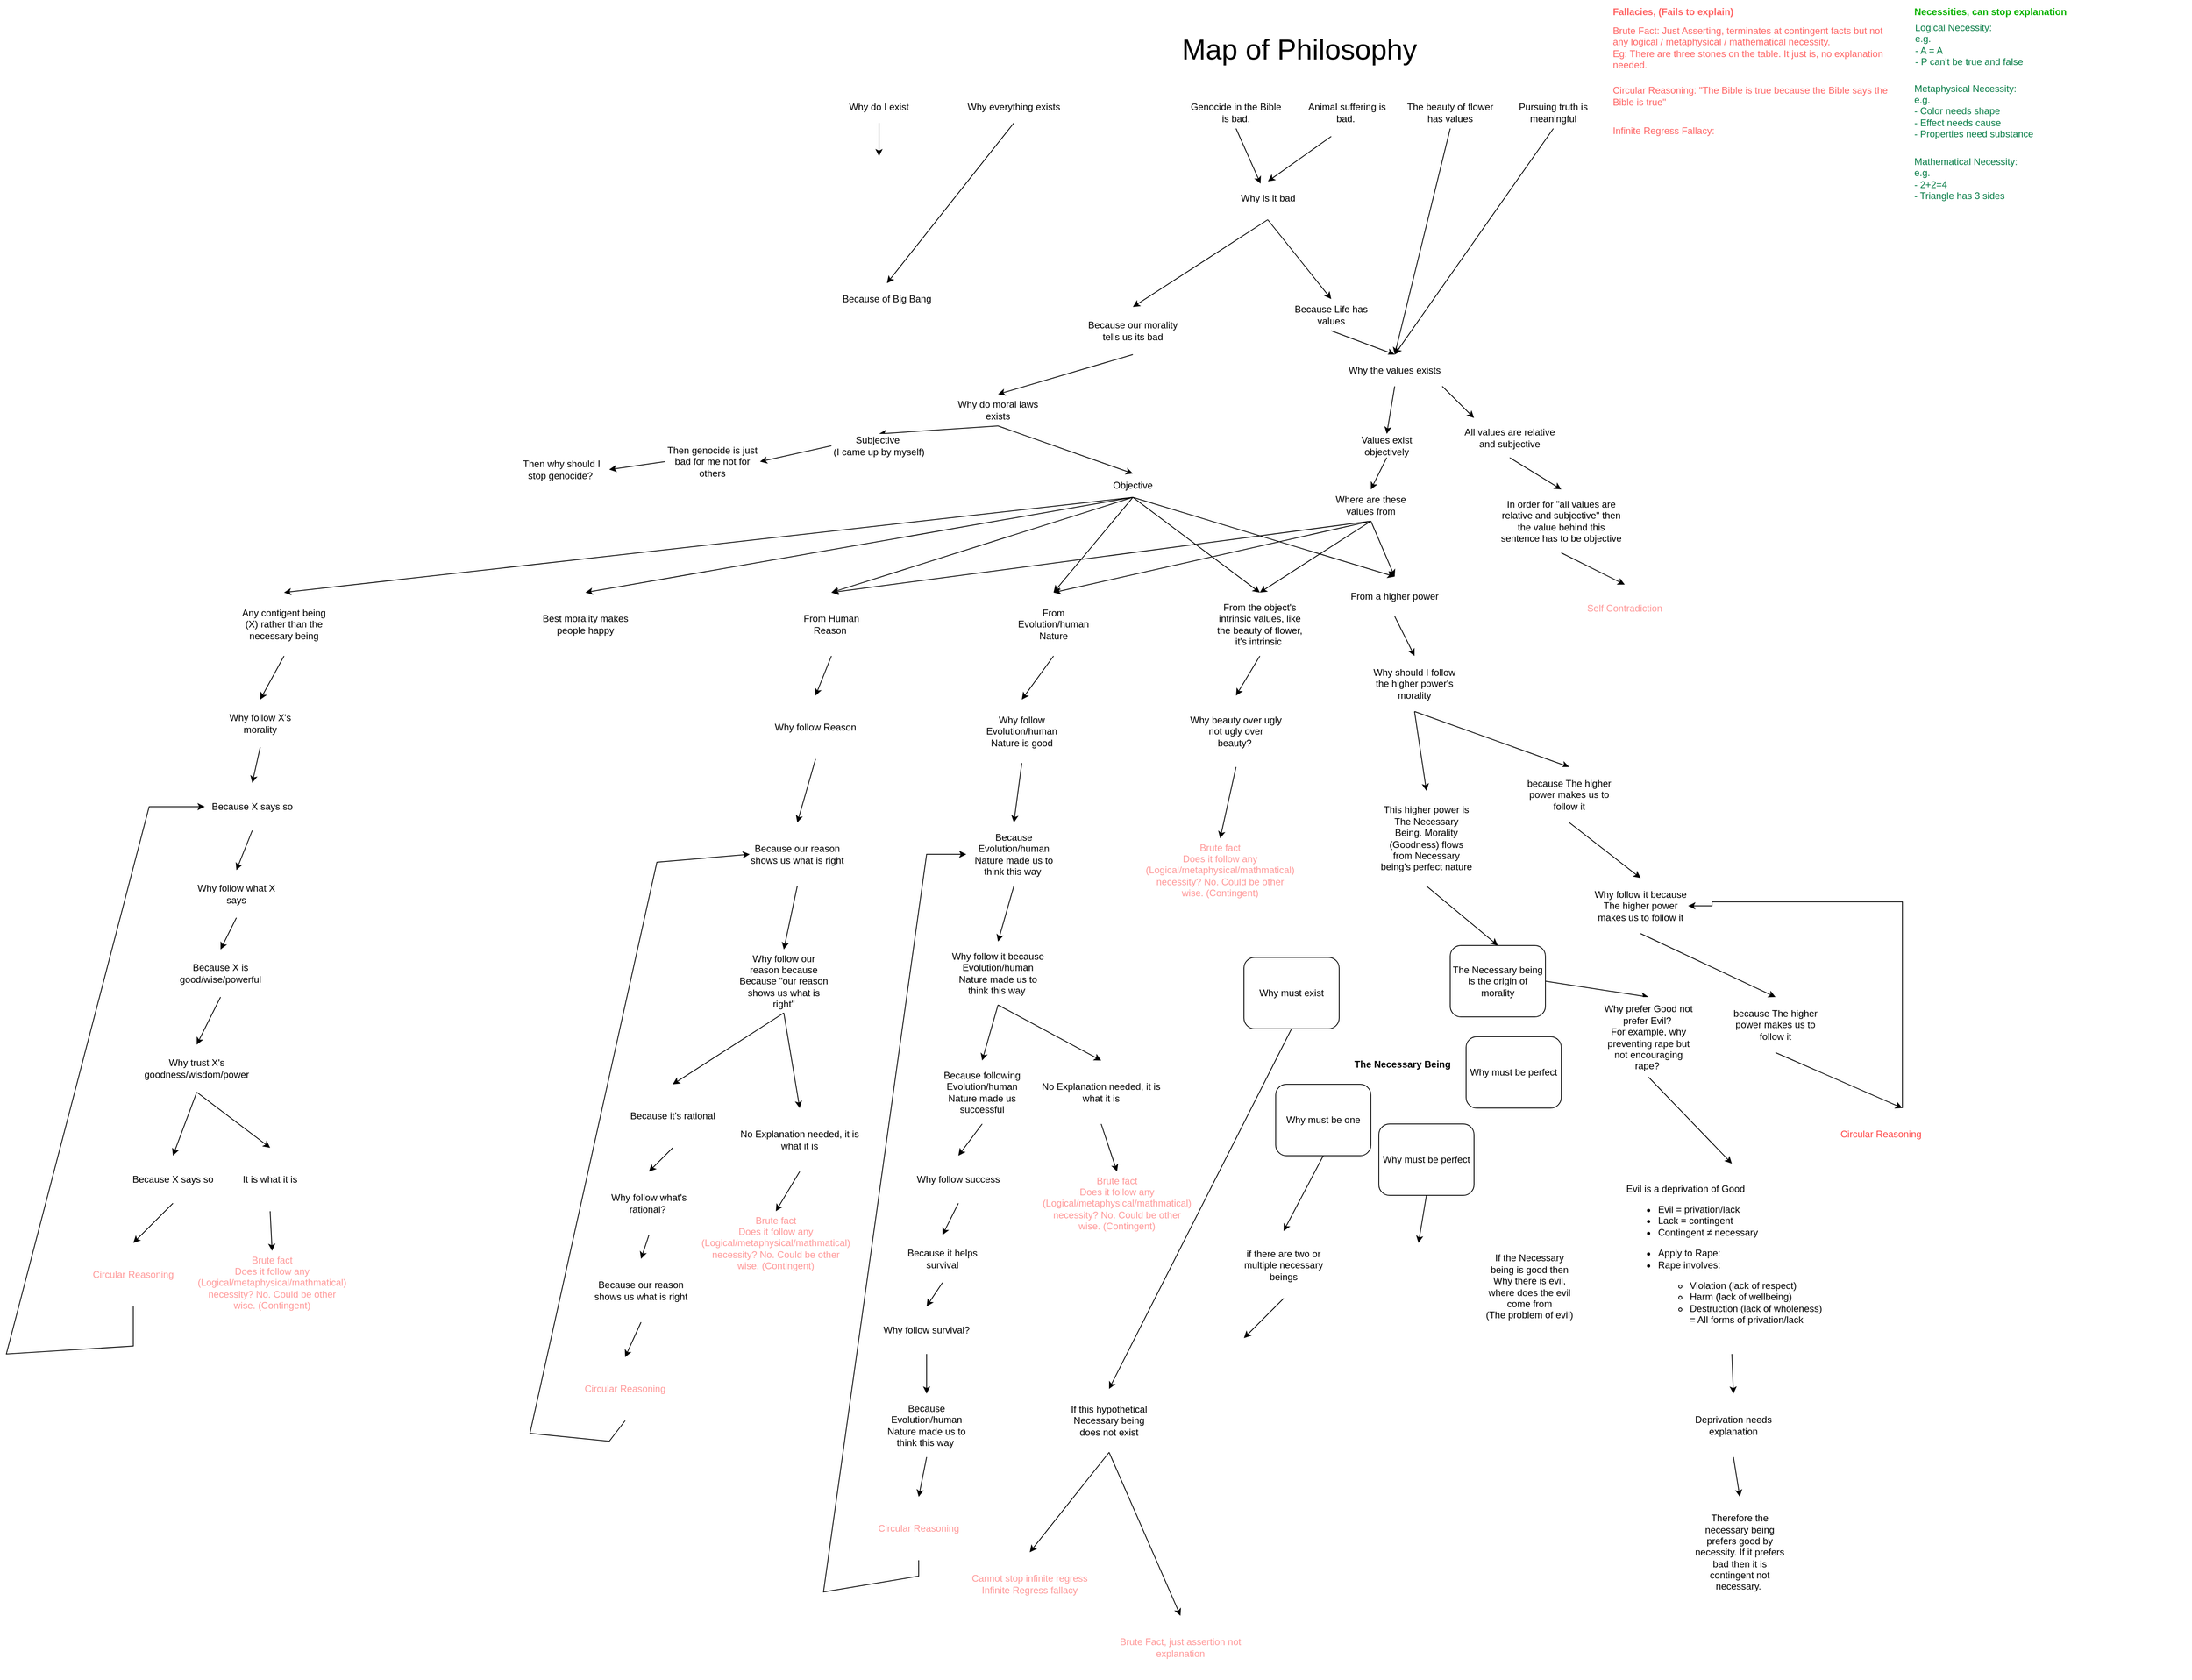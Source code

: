 <mxfile version="24.8.4">
  <diagram id="C5RBs43oDa-KdzZeNtuy" name="Page-1">
    <mxGraphModel dx="2536" dy="632" grid="1" gridSize="10" guides="1" tooltips="1" connect="1" arrows="1" fold="1" page="1" pageScale="1" pageWidth="827" pageHeight="1169" math="0" shadow="0">
      <root>
        <mxCell id="WIyWlLk6GJQsqaUBKTNV-0" />
        <mxCell id="WIyWlLk6GJQsqaUBKTNV-1" parent="WIyWlLk6GJQsqaUBKTNV-0" />
        <mxCell id="WIyWlLk6GJQsqaUBKTNV-6" value="Why is it bad" style="rhombus;html=1;shadow=0;fontFamily=Helvetica;fontSize=12;align=center;strokeWidth=1;spacing=6;spacingTop=-4;strokeColor=none;" parent="WIyWlLk6GJQsqaUBKTNV-1" vertex="1">
          <mxGeometry x="130" y="230" width="100" height="50" as="geometry" />
        </mxCell>
        <mxCell id="WIyWlLk6GJQsqaUBKTNV-7" value="Because our morality tells us its bad" style="rounded=1;whiteSpace=wrap;html=1;fontSize=12;glass=0;strokeWidth=1;shadow=0;strokeColor=none;" parent="WIyWlLk6GJQsqaUBKTNV-1" vertex="1">
          <mxGeometry x="-50" y="390" width="120" height="60" as="geometry" />
        </mxCell>
        <mxCell id="QD0f9zcT27Hbj5ne9ohG-0" value="Genocide in the Bible is bad." style="rounded=1;whiteSpace=wrap;html=1;fontSize=12;glass=0;strokeWidth=1;shadow=0;strokeColor=none;" parent="WIyWlLk6GJQsqaUBKTNV-1" vertex="1">
          <mxGeometry x="80" y="125" width="120" height="40" as="geometry" />
        </mxCell>
        <mxCell id="QD0f9zcT27Hbj5ne9ohG-2" value="Animal suffering is bad.&amp;nbsp;" style="rounded=1;whiteSpace=wrap;html=1;fontSize=12;glass=0;strokeWidth=1;shadow=0;strokeColor=none;" parent="WIyWlLk6GJQsqaUBKTNV-1" vertex="1">
          <mxGeometry x="220" y="125" width="120" height="40" as="geometry" />
        </mxCell>
        <mxCell id="QD0f9zcT27Hbj5ne9ohG-5" value="" style="endArrow=classic;html=1;rounded=0;entryX=0.502;entryY=0.032;entryDx=0;entryDy=0;entryPerimeter=0;" parent="WIyWlLk6GJQsqaUBKTNV-1" target="WIyWlLk6GJQsqaUBKTNV-6" edge="1">
          <mxGeometry width="50" height="50" relative="1" as="geometry">
            <mxPoint x="260" y="175" as="sourcePoint" />
            <mxPoint x="140" y="285" as="targetPoint" />
          </mxGeometry>
        </mxCell>
        <mxCell id="QD0f9zcT27Hbj5ne9ohG-6" value="&lt;font style=&quot;font-size: 36px;&quot;&gt;Map of Philosophy&lt;/font&gt;" style="text;html=1;align=center;verticalAlign=middle;whiteSpace=wrap;rounded=0;" parent="WIyWlLk6GJQsqaUBKTNV-1" vertex="1">
          <mxGeometry x="10" y="50" width="420" height="30" as="geometry" />
        </mxCell>
        <mxCell id="QD0f9zcT27Hbj5ne9ohG-8" value="Brute Fact: Just Asserting, terminates at contingent facts but not any logical / metaphysical / mathematical necessity.&amp;nbsp;&lt;div&gt;Eg: There are three stones on the table. It just is, no explanation needed.&amp;nbsp;&amp;nbsp;&lt;/div&gt;" style="text;html=1;align=left;verticalAlign=middle;whiteSpace=wrap;rounded=0;fontColor=#FF6666;" parent="WIyWlLk6GJQsqaUBKTNV-1" vertex="1">
          <mxGeometry x="613" y="28" width="350" height="70" as="geometry" />
        </mxCell>
        <mxCell id="QD0f9zcT27Hbj5ne9ohG-10" value="" style="endArrow=classic;html=1;rounded=0;exitX=0.5;exitY=1;exitDx=0;exitDy=0;" parent="WIyWlLk6GJQsqaUBKTNV-1" source="QD0f9zcT27Hbj5ne9ohG-0" target="WIyWlLk6GJQsqaUBKTNV-6" edge="1">
          <mxGeometry width="50" height="50" relative="1" as="geometry">
            <mxPoint x="260" y="300" as="sourcePoint" />
            <mxPoint x="140" y="281" as="targetPoint" />
            <Array as="points" />
          </mxGeometry>
        </mxCell>
        <mxCell id="PPzZ9EKausJ6tj47_pqB-0" value="" style="endArrow=classic;html=1;rounded=0;exitX=0.5;exitY=1;exitDx=0;exitDy=0;entryX=0.5;entryY=0;entryDx=0;entryDy=0;" parent="WIyWlLk6GJQsqaUBKTNV-1" source="WIyWlLk6GJQsqaUBKTNV-6" target="PPzZ9EKausJ6tj47_pqB-1" edge="1">
          <mxGeometry width="50" height="50" relative="1" as="geometry">
            <mxPoint x="380" y="410" as="sourcePoint" />
            <mxPoint x="280" y="370" as="targetPoint" />
          </mxGeometry>
        </mxCell>
        <mxCell id="PPzZ9EKausJ6tj47_pqB-1" value="Because Life has values" style="rounded=1;whiteSpace=wrap;html=1;fontSize=12;glass=0;strokeWidth=1;shadow=0;strokeColor=none;" parent="WIyWlLk6GJQsqaUBKTNV-1" vertex="1">
          <mxGeometry x="200" y="380" width="120" height="40" as="geometry" />
        </mxCell>
        <mxCell id="PPzZ9EKausJ6tj47_pqB-2" value="" style="endArrow=classic;html=1;rounded=0;exitX=0.5;exitY=1;exitDx=0;exitDy=0;entryX=0.5;entryY=0;entryDx=0;entryDy=0;" parent="WIyWlLk6GJQsqaUBKTNV-1" source="WIyWlLk6GJQsqaUBKTNV-6" target="WIyWlLk6GJQsqaUBKTNV-7" edge="1">
          <mxGeometry width="50" height="50" relative="1" as="geometry">
            <mxPoint x="210" y="350" as="sourcePoint" />
            <mxPoint x="260" y="300" as="targetPoint" />
          </mxGeometry>
        </mxCell>
        <mxCell id="PPzZ9EKausJ6tj47_pqB-3" value="" style="endArrow=classic;html=1;rounded=0;exitX=0.5;exitY=1;exitDx=0;exitDy=0;entryX=0.5;entryY=0;entryDx=0;entryDy=0;" parent="WIyWlLk6GJQsqaUBKTNV-1" source="PPzZ9EKausJ6tj47_pqB-1" target="PPzZ9EKausJ6tj47_pqB-4" edge="1">
          <mxGeometry width="50" height="50" relative="1" as="geometry">
            <mxPoint x="250" y="350" as="sourcePoint" />
            <mxPoint x="410" y="440" as="targetPoint" />
          </mxGeometry>
        </mxCell>
        <mxCell id="PPzZ9EKausJ6tj47_pqB-4" value="Why the values exists" style="rounded=1;whiteSpace=wrap;html=1;fontSize=12;glass=0;strokeWidth=1;shadow=0;strokeColor=none;" parent="WIyWlLk6GJQsqaUBKTNV-1" vertex="1">
          <mxGeometry x="280" y="450" width="120" height="40" as="geometry" />
        </mxCell>
        <mxCell id="PPzZ9EKausJ6tj47_pqB-5" value="" style="endArrow=classic;html=1;rounded=0;exitX=1;exitY=1;exitDx=0;exitDy=0;" parent="WIyWlLk6GJQsqaUBKTNV-1" source="PPzZ9EKausJ6tj47_pqB-4" edge="1">
          <mxGeometry width="50" height="50" relative="1" as="geometry">
            <mxPoint x="380" y="490" as="sourcePoint" />
            <mxPoint x="440" y="530" as="targetPoint" />
          </mxGeometry>
        </mxCell>
        <mxCell id="PPzZ9EKausJ6tj47_pqB-6" value="Values exist objectively" style="rounded=1;whiteSpace=wrap;html=1;fontSize=12;glass=0;strokeWidth=1;shadow=0;strokeColor=none;" parent="WIyWlLk6GJQsqaUBKTNV-1" vertex="1">
          <mxGeometry x="270" y="550" width="120" height="30" as="geometry" />
        </mxCell>
        <mxCell id="PPzZ9EKausJ6tj47_pqB-8" value="&lt;div&gt;All values are relative and s&lt;span style=&quot;background-color: initial;&quot;&gt;ubjective&lt;/span&gt;&lt;/div&gt;" style="rounded=1;whiteSpace=wrap;html=1;fontSize=12;glass=0;strokeWidth=1;shadow=0;strokeColor=none;" parent="WIyWlLk6GJQsqaUBKTNV-1" vertex="1">
          <mxGeometry x="425" y="530" width="120" height="50" as="geometry" />
        </mxCell>
        <mxCell id="PPzZ9EKausJ6tj47_pqB-9" value="" style="endArrow=classic;html=1;rounded=0;exitX=0.5;exitY=1;exitDx=0;exitDy=0;entryX=0.5;entryY=0;entryDx=0;entryDy=0;" parent="WIyWlLk6GJQsqaUBKTNV-1" source="PPzZ9EKausJ6tj47_pqB-4" target="PPzZ9EKausJ6tj47_pqB-6" edge="1">
          <mxGeometry width="50" height="50" relative="1" as="geometry">
            <mxPoint x="390" y="500" as="sourcePoint" />
            <mxPoint x="440" y="450" as="targetPoint" />
          </mxGeometry>
        </mxCell>
        <mxCell id="PPzZ9EKausJ6tj47_pqB-11" value="" style="endArrow=classic;html=1;rounded=0;entryX=0.5;entryY=0;entryDx=0;entryDy=0;exitX=0.5;exitY=1;exitDx=0;exitDy=0;" parent="WIyWlLk6GJQsqaUBKTNV-1" source="PPzZ9EKausJ6tj47_pqB-8" target="PPzZ9EKausJ6tj47_pqB-12" edge="1">
          <mxGeometry width="50" height="50" relative="1" as="geometry">
            <mxPoint x="480" y="560" as="sourcePoint" />
            <mxPoint x="520" y="610" as="targetPoint" />
          </mxGeometry>
        </mxCell>
        <mxCell id="PPzZ9EKausJ6tj47_pqB-12" value="In order for &quot;all values are relative and subjective&quot; then the value behind this sentence has to be objective" style="rounded=1;whiteSpace=wrap;html=1;fontSize=12;glass=0;strokeWidth=1;shadow=0;strokeColor=none;" parent="WIyWlLk6GJQsqaUBKTNV-1" vertex="1">
          <mxGeometry x="470" y="620" width="160" height="80" as="geometry" />
        </mxCell>
        <mxCell id="PPzZ9EKausJ6tj47_pqB-13" value="" style="endArrow=classic;html=1;rounded=0;exitX=0.5;exitY=1;exitDx=0;exitDy=0;entryX=0.5;entryY=0;entryDx=0;entryDy=0;" parent="WIyWlLk6GJQsqaUBKTNV-1" source="PPzZ9EKausJ6tj47_pqB-12" target="PPzZ9EKausJ6tj47_pqB-14" edge="1">
          <mxGeometry width="50" height="50" relative="1" as="geometry">
            <mxPoint x="420" y="630" as="sourcePoint" />
            <mxPoint x="510" y="750" as="targetPoint" />
          </mxGeometry>
        </mxCell>
        <mxCell id="PPzZ9EKausJ6tj47_pqB-14" value="Self Contradiction" style="rounded=1;whiteSpace=wrap;html=1;fontSize=12;glass=0;strokeWidth=1;shadow=0;strokeColor=none;fontColor=#FF9999;" parent="WIyWlLk6GJQsqaUBKTNV-1" vertex="1">
          <mxGeometry x="550" y="740" width="160" height="60" as="geometry" />
        </mxCell>
        <mxCell id="PPzZ9EKausJ6tj47_pqB-15" value="" style="endArrow=classic;html=1;rounded=0;entryX=0.5;entryY=0;entryDx=0;entryDy=0;exitX=0.5;exitY=1;exitDx=0;exitDy=0;" parent="WIyWlLk6GJQsqaUBKTNV-1" source="PPzZ9EKausJ6tj47_pqB-16" target="PPzZ9EKausJ6tj47_pqB-4" edge="1">
          <mxGeometry width="50" height="50" relative="1" as="geometry">
            <mxPoint x="450" y="400" as="sourcePoint" />
            <mxPoint x="360" y="420" as="targetPoint" />
          </mxGeometry>
        </mxCell>
        <mxCell id="PPzZ9EKausJ6tj47_pqB-16" value="The beauty of flower has values" style="rounded=1;whiteSpace=wrap;html=1;fontSize=12;glass=0;strokeWidth=1;shadow=0;strokeColor=none;" parent="WIyWlLk6GJQsqaUBKTNV-1" vertex="1">
          <mxGeometry x="350" y="125" width="120" height="40" as="geometry" />
        </mxCell>
        <mxCell id="PPzZ9EKausJ6tj47_pqB-17" value="Pursuing truth is meaningful" style="rounded=1;whiteSpace=wrap;html=1;fontSize=12;glass=0;strokeWidth=1;shadow=0;strokeColor=none;" parent="WIyWlLk6GJQsqaUBKTNV-1" vertex="1">
          <mxGeometry x="480" y="125" width="120" height="40" as="geometry" />
        </mxCell>
        <mxCell id="PPzZ9EKausJ6tj47_pqB-18" value="" style="endArrow=classic;html=1;rounded=0;entryX=0.5;entryY=0;entryDx=0;entryDy=0;exitX=0.5;exitY=1;exitDx=0;exitDy=0;" parent="WIyWlLk6GJQsqaUBKTNV-1" source="PPzZ9EKausJ6tj47_pqB-17" target="PPzZ9EKausJ6tj47_pqB-4" edge="1">
          <mxGeometry width="50" height="50" relative="1" as="geometry">
            <mxPoint x="310" y="470" as="sourcePoint" />
            <mxPoint x="360" y="420" as="targetPoint" />
          </mxGeometry>
        </mxCell>
        <mxCell id="PPzZ9EKausJ6tj47_pqB-19" value="" style="endArrow=classic;html=1;rounded=0;entryX=0.5;entryY=0;entryDx=0;entryDy=0;exitX=0.5;exitY=1;exitDx=0;exitDy=0;" parent="WIyWlLk6GJQsqaUBKTNV-1" source="PPzZ9EKausJ6tj47_pqB-26" target="PPzZ9EKausJ6tj47_pqB-20" edge="1">
          <mxGeometry width="50" height="50" relative="1" as="geometry">
            <mxPoint x="320" y="660" as="sourcePoint" />
            <mxPoint x="330" y="640" as="targetPoint" />
          </mxGeometry>
        </mxCell>
        <mxCell id="PPzZ9EKausJ6tj47_pqB-20" value="From a higher power" style="rounded=1;whiteSpace=wrap;html=1;fontSize=12;glass=0;strokeWidth=1;shadow=0;strokeColor=none;" parent="WIyWlLk6GJQsqaUBKTNV-1" vertex="1">
          <mxGeometry x="280" y="730" width="120" height="50" as="geometry" />
        </mxCell>
        <mxCell id="PPzZ9EKausJ6tj47_pqB-23" value="" style="endArrow=classic;html=1;rounded=0;entryX=0.5;entryY=0;entryDx=0;entryDy=0;exitX=0.5;exitY=1;exitDx=0;exitDy=0;" parent="WIyWlLk6GJQsqaUBKTNV-1" source="PPzZ9EKausJ6tj47_pqB-26" target="PPzZ9EKausJ6tj47_pqB-24" edge="1">
          <mxGeometry width="50" height="50" relative="1" as="geometry">
            <mxPoint x="230" y="640" as="sourcePoint" />
            <mxPoint x="220" y="630" as="targetPoint" />
          </mxGeometry>
        </mxCell>
        <mxCell id="PPzZ9EKausJ6tj47_pqB-24" value="From the object&#39;s intrinsic values, like the beauty of flower, it&#39;s intrinsic&amp;nbsp;" style="rounded=1;whiteSpace=wrap;html=1;fontSize=12;glass=0;strokeWidth=1;shadow=0;strokeColor=none;" parent="WIyWlLk6GJQsqaUBKTNV-1" vertex="1">
          <mxGeometry x="110" y="750" width="120" height="80" as="geometry" />
        </mxCell>
        <mxCell id="PPzZ9EKausJ6tj47_pqB-26" value="Where are these values from" style="rounded=1;whiteSpace=wrap;html=1;fontSize=12;glass=0;strokeWidth=1;shadow=0;strokeColor=none;" parent="WIyWlLk6GJQsqaUBKTNV-1" vertex="1">
          <mxGeometry x="250" y="620" width="120" height="40" as="geometry" />
        </mxCell>
        <mxCell id="PPzZ9EKausJ6tj47_pqB-27" value="" style="endArrow=classic;html=1;rounded=0;exitX=0.5;exitY=1;exitDx=0;exitDy=0;entryX=0.5;entryY=0;entryDx=0;entryDy=0;" parent="WIyWlLk6GJQsqaUBKTNV-1" source="PPzZ9EKausJ6tj47_pqB-6" target="PPzZ9EKausJ6tj47_pqB-26" edge="1">
          <mxGeometry width="50" height="50" relative="1" as="geometry">
            <mxPoint x="350" y="500" as="sourcePoint" />
            <mxPoint x="340" y="560" as="targetPoint" />
          </mxGeometry>
        </mxCell>
        <mxCell id="PPzZ9EKausJ6tj47_pqB-29" value="This higher power is The Necessary Being. Morality (Goodness) flows from Necessary being&#39;s perfect nature" style="rounded=1;whiteSpace=wrap;html=1;fontSize=12;glass=0;strokeWidth=1;shadow=0;strokeColor=none;" parent="WIyWlLk6GJQsqaUBKTNV-1" vertex="1">
          <mxGeometry x="320" y="1000" width="120" height="120" as="geometry" />
        </mxCell>
        <mxCell id="PPzZ9EKausJ6tj47_pqB-30" value="Why should I follow the higher power&#39;s morality" style="rounded=1;whiteSpace=wrap;html=1;fontSize=12;glass=0;strokeWidth=1;shadow=0;strokeColor=none;" parent="WIyWlLk6GJQsqaUBKTNV-1" vertex="1">
          <mxGeometry x="305" y="830" width="120" height="70" as="geometry" />
        </mxCell>
        <mxCell id="PPzZ9EKausJ6tj47_pqB-32" value="" style="endArrow=classic;html=1;rounded=0;entryX=0.5;entryY=0;entryDx=0;entryDy=0;exitX=0.5;exitY=1;exitDx=0;exitDy=0;" parent="WIyWlLk6GJQsqaUBKTNV-1" source="PPzZ9EKausJ6tj47_pqB-30" target="PPzZ9EKausJ6tj47_pqB-29" edge="1">
          <mxGeometry width="50" height="50" relative="1" as="geometry">
            <mxPoint x="350" y="850" as="sourcePoint" />
            <mxPoint x="400" y="800" as="targetPoint" />
          </mxGeometry>
        </mxCell>
        <mxCell id="PPzZ9EKausJ6tj47_pqB-33" value="&lt;b&gt;The Necessary Being&lt;/b&gt;" style="rounded=1;whiteSpace=wrap;html=1;fontSize=12;glass=0;strokeWidth=1;shadow=0;strokeColor=none;align=center;" parent="WIyWlLk6GJQsqaUBKTNV-1" vertex="1">
          <mxGeometry x="130" y="1170" width="440" height="350" as="geometry" />
        </mxCell>
        <mxCell id="PPzZ9EKausJ6tj47_pqB-34" value="" style="endArrow=classic;html=1;rounded=0;exitX=0.5;exitY=1;exitDx=0;exitDy=0;entryX=0.5;entryY=0;entryDx=0;entryDy=0;" parent="WIyWlLk6GJQsqaUBKTNV-1" source="PPzZ9EKausJ6tj47_pqB-29" target="ZLIjozgTDZ2RWZ3KY44F-0" edge="1">
          <mxGeometry width="50" height="50" relative="1" as="geometry">
            <mxPoint x="430" y="960" as="sourcePoint" />
            <mxPoint x="480" y="910" as="targetPoint" />
          </mxGeometry>
        </mxCell>
        <mxCell id="PPzZ9EKausJ6tj47_pqB-35" value="Fallacies, (Fails to explain)" style="text;html=1;align=left;verticalAlign=middle;whiteSpace=wrap;rounded=0;fontColor=#FF6666;fontStyle=1" parent="WIyWlLk6GJQsqaUBKTNV-1" vertex="1">
          <mxGeometry x="613" y="3" width="237" height="30" as="geometry" />
        </mxCell>
        <mxCell id="PPzZ9EKausJ6tj47_pqB-36" value="&lt;div&gt;If the Necessary being is good then&lt;/div&gt;Why there is evil, where does the evil come from&lt;div&gt;(The problem of evil)&lt;/div&gt;" style="rounded=1;whiteSpace=wrap;html=1;fontSize=12;glass=0;strokeWidth=1;shadow=0;strokeColor=none;" parent="WIyWlLk6GJQsqaUBKTNV-1" vertex="1">
          <mxGeometry x="450" y="1570" width="120" height="110" as="geometry" />
        </mxCell>
        <mxCell id="PPzZ9EKausJ6tj47_pqB-37" value="" style="endArrow=classic;html=1;rounded=0;exitX=0.5;exitY=1;exitDx=0;exitDy=0;entryX=0.5;entryY=0;entryDx=0;entryDy=0;" parent="WIyWlLk6GJQsqaUBKTNV-1" source="ZLIjozgTDZ2RWZ3KY44F-1" target="ZLIjozgTDZ2RWZ3KY44F-10" edge="1">
          <mxGeometry width="50" height="50" relative="1" as="geometry">
            <mxPoint x="350" y="1550" as="sourcePoint" />
            <mxPoint x="210" y="1550" as="targetPoint" />
          </mxGeometry>
        </mxCell>
        <mxCell id="PPzZ9EKausJ6tj47_pqB-40" value="" style="endArrow=classic;html=1;rounded=0;exitX=0.5;exitY=1;exitDx=0;exitDy=0;entryX=0.5;entryY=0;entryDx=0;entryDy=0;" parent="WIyWlLk6GJQsqaUBKTNV-1" source="PPzZ9EKausJ6tj47_pqB-24" target="PPzZ9EKausJ6tj47_pqB-41" edge="1">
          <mxGeometry width="50" height="50" relative="1" as="geometry">
            <mxPoint x="330" y="830" as="sourcePoint" />
            <mxPoint x="180" y="820" as="targetPoint" />
          </mxGeometry>
        </mxCell>
        <mxCell id="PPzZ9EKausJ6tj47_pqB-41" value="Why beauty over ugly not ugly over beauty?&amp;nbsp;" style="rounded=1;whiteSpace=wrap;html=1;fontSize=12;glass=0;strokeWidth=1;shadow=0;strokeColor=none;" parent="WIyWlLk6GJQsqaUBKTNV-1" vertex="1">
          <mxGeometry x="80" y="880" width="120" height="90" as="geometry" />
        </mxCell>
        <mxCell id="PPzZ9EKausJ6tj47_pqB-42" value="Brute fact&lt;div&gt;Does it follow any (Logical/metaphysical/mathmatical) necessity? No. Could be other wise. (Contingent)&lt;/div&gt;" style="rounded=1;whiteSpace=wrap;html=1;fontSize=12;glass=0;strokeWidth=1;shadow=0;strokeColor=none;fontColor=#FF9999;" parent="WIyWlLk6GJQsqaUBKTNV-1" vertex="1">
          <mxGeometry x="40" y="1060" width="160" height="80" as="geometry" />
        </mxCell>
        <mxCell id="PPzZ9EKausJ6tj47_pqB-44" value="" style="endArrow=classic;html=1;rounded=0;exitX=0.5;exitY=1;exitDx=0;exitDy=0;entryX=0.5;entryY=0;entryDx=0;entryDy=0;" parent="WIyWlLk6GJQsqaUBKTNV-1" source="PPzZ9EKausJ6tj47_pqB-41" target="PPzZ9EKausJ6tj47_pqB-42" edge="1">
          <mxGeometry width="50" height="50" relative="1" as="geometry">
            <mxPoint x="190" y="785" as="sourcePoint" />
            <mxPoint x="190" y="830" as="targetPoint" />
          </mxGeometry>
        </mxCell>
        <mxCell id="PPzZ9EKausJ6tj47_pqB-45" value="Why do moral laws exists" style="rounded=1;whiteSpace=wrap;html=1;fontSize=12;glass=0;strokeWidth=1;shadow=0;strokeColor=none;" parent="WIyWlLk6GJQsqaUBKTNV-1" vertex="1">
          <mxGeometry x="-220" y="500" width="120" height="40" as="geometry" />
        </mxCell>
        <mxCell id="PPzZ9EKausJ6tj47_pqB-46" value="From Evolution/human Nature" style="rounded=1;whiteSpace=wrap;html=1;fontSize=12;glass=0;strokeWidth=1;shadow=0;strokeColor=none;" parent="WIyWlLk6GJQsqaUBKTNV-1" vertex="1">
          <mxGeometry x="-150" y="750" width="120" height="80" as="geometry" />
        </mxCell>
        <mxCell id="PPzZ9EKausJ6tj47_pqB-47" value="From Human Reason&amp;nbsp;" style="rounded=1;whiteSpace=wrap;html=1;fontSize=12;glass=0;strokeWidth=1;shadow=0;strokeColor=none;" parent="WIyWlLk6GJQsqaUBKTNV-1" vertex="1">
          <mxGeometry x="-430" y="750" width="120" height="80" as="geometry" />
        </mxCell>
        <mxCell id="PPzZ9EKausJ6tj47_pqB-48" value="" style="endArrow=classic;html=1;rounded=0;exitX=0.5;exitY=1;exitDx=0;exitDy=0;entryX=0.5;entryY=0;entryDx=0;entryDy=0;" parent="WIyWlLk6GJQsqaUBKTNV-1" source="WIyWlLk6GJQsqaUBKTNV-7" target="PPzZ9EKausJ6tj47_pqB-45" edge="1">
          <mxGeometry width="50" height="50" relative="1" as="geometry">
            <mxPoint x="100" y="660" as="sourcePoint" />
            <mxPoint x="150" y="610" as="targetPoint" />
          </mxGeometry>
        </mxCell>
        <mxCell id="PPzZ9EKausJ6tj47_pqB-49" value="" style="endArrow=classic;html=1;rounded=0;exitX=0.5;exitY=1;exitDx=0;exitDy=0;entryX=0.5;entryY=0;entryDx=0;entryDy=0;" parent="WIyWlLk6GJQsqaUBKTNV-1" source="PPzZ9EKausJ6tj47_pqB-45" target="PPzZ9EKausJ6tj47_pqB-50" edge="1">
          <mxGeometry width="50" height="50" relative="1" as="geometry">
            <mxPoint x="110" y="680" as="sourcePoint" />
            <mxPoint x="-190" y="570" as="targetPoint" />
          </mxGeometry>
        </mxCell>
        <mxCell id="PPzZ9EKausJ6tj47_pqB-50" value="Subjective&amp;nbsp;&lt;div&gt;(I&amp;nbsp;came up by myself)&lt;/div&gt;" style="rounded=1;whiteSpace=wrap;html=1;fontSize=12;glass=0;strokeWidth=1;shadow=0;strokeColor=none;" parent="WIyWlLk6GJQsqaUBKTNV-1" vertex="1">
          <mxGeometry x="-370" y="550" width="120" height="30" as="geometry" />
        </mxCell>
        <mxCell id="PPzZ9EKausJ6tj47_pqB-51" value="Objective" style="rounded=1;whiteSpace=wrap;html=1;fontSize=12;glass=0;strokeWidth=1;shadow=0;strokeColor=none;" parent="WIyWlLk6GJQsqaUBKTNV-1" vertex="1">
          <mxGeometry x="-50" y="600" width="120" height="30" as="geometry" />
        </mxCell>
        <mxCell id="PPzZ9EKausJ6tj47_pqB-53" value="" style="endArrow=classic;html=1;rounded=0;exitX=0.5;exitY=1;exitDx=0;exitDy=0;entryX=0.5;entryY=0;entryDx=0;entryDy=0;" parent="WIyWlLk6GJQsqaUBKTNV-1" source="PPzZ9EKausJ6tj47_pqB-45" target="PPzZ9EKausJ6tj47_pqB-51" edge="1">
          <mxGeometry width="50" height="50" relative="1" as="geometry">
            <mxPoint x="60" y="590" as="sourcePoint" />
            <mxPoint x="110" y="540" as="targetPoint" />
          </mxGeometry>
        </mxCell>
        <mxCell id="PPzZ9EKausJ6tj47_pqB-56" value="" style="endArrow=classic;html=1;rounded=0;exitX=0.5;exitY=1;exitDx=0;exitDy=0;entryX=0.5;entryY=0;entryDx=0;entryDy=0;" parent="WIyWlLk6GJQsqaUBKTNV-1" source="PPzZ9EKausJ6tj47_pqB-51" target="PPzZ9EKausJ6tj47_pqB-46" edge="1">
          <mxGeometry width="50" height="50" relative="1" as="geometry">
            <mxPoint x="70" y="710" as="sourcePoint" />
            <mxPoint x="120" y="660" as="targetPoint" />
          </mxGeometry>
        </mxCell>
        <mxCell id="PPzZ9EKausJ6tj47_pqB-57" value="" style="endArrow=classic;html=1;rounded=0;exitX=0.5;exitY=1;exitDx=0;exitDy=0;entryX=0.5;entryY=0;entryDx=0;entryDy=0;" parent="WIyWlLk6GJQsqaUBKTNV-1" source="PPzZ9EKausJ6tj47_pqB-20" target="PPzZ9EKausJ6tj47_pqB-30" edge="1">
          <mxGeometry width="50" height="50" relative="1" as="geometry">
            <mxPoint x="70" y="710" as="sourcePoint" />
            <mxPoint x="120" y="660" as="targetPoint" />
          </mxGeometry>
        </mxCell>
        <mxCell id="PPzZ9EKausJ6tj47_pqB-58" value="" style="endArrow=classic;html=1;rounded=0;exitX=0.5;exitY=1;exitDx=0;exitDy=0;entryX=0.5;entryY=0;entryDx=0;entryDy=0;" parent="WIyWlLk6GJQsqaUBKTNV-1" source="PPzZ9EKausJ6tj47_pqB-51" target="PPzZ9EKausJ6tj47_pqB-47" edge="1">
          <mxGeometry width="50" height="50" relative="1" as="geometry">
            <mxPoint x="-170" y="680" as="sourcePoint" />
            <mxPoint x="-70" y="630" as="targetPoint" />
          </mxGeometry>
        </mxCell>
        <mxCell id="PPzZ9EKausJ6tj47_pqB-59" value="" style="endArrow=classic;html=1;rounded=0;exitX=0.5;exitY=1;exitDx=0;exitDy=0;entryX=0.5;entryY=0;entryDx=0;entryDy=0;" parent="WIyWlLk6GJQsqaUBKTNV-1" source="PPzZ9EKausJ6tj47_pqB-26" target="PPzZ9EKausJ6tj47_pqB-47" edge="1">
          <mxGeometry width="50" height="50" relative="1" as="geometry">
            <mxPoint x="140" y="680" as="sourcePoint" />
            <mxPoint x="-140" y="700" as="targetPoint" />
          </mxGeometry>
        </mxCell>
        <mxCell id="PPzZ9EKausJ6tj47_pqB-60" value="" style="endArrow=classic;html=1;rounded=0;exitX=0.5;exitY=1;exitDx=0;exitDy=0;entryX=0.5;entryY=0;entryDx=0;entryDy=0;" parent="WIyWlLk6GJQsqaUBKTNV-1" source="PPzZ9EKausJ6tj47_pqB-26" target="PPzZ9EKausJ6tj47_pqB-46" edge="1">
          <mxGeometry width="50" height="50" relative="1" as="geometry">
            <mxPoint x="60" y="670" as="sourcePoint" />
            <mxPoint x="110" y="620" as="targetPoint" />
          </mxGeometry>
        </mxCell>
        <mxCell id="PPzZ9EKausJ6tj47_pqB-61" value="" style="endArrow=classic;html=1;rounded=0;entryX=0.5;entryY=0;entryDx=0;entryDy=0;" parent="WIyWlLk6GJQsqaUBKTNV-1" target="PPzZ9EKausJ6tj47_pqB-24" edge="1">
          <mxGeometry width="50" height="50" relative="1" as="geometry">
            <mxPoint x="10" y="630" as="sourcePoint" />
            <mxPoint x="110" y="620" as="targetPoint" />
          </mxGeometry>
        </mxCell>
        <mxCell id="PPzZ9EKausJ6tj47_pqB-62" value="" style="endArrow=classic;html=1;rounded=0;exitX=0.5;exitY=1;exitDx=0;exitDy=0;entryX=0.5;entryY=0;entryDx=0;entryDy=0;" parent="WIyWlLk6GJQsqaUBKTNV-1" source="PPzZ9EKausJ6tj47_pqB-30" target="PPzZ9EKausJ6tj47_pqB-63" edge="1">
          <mxGeometry width="50" height="50" relative="1" as="geometry">
            <mxPoint x="360" y="940" as="sourcePoint" />
            <mxPoint x="520" y="940" as="targetPoint" />
          </mxGeometry>
        </mxCell>
        <mxCell id="PPzZ9EKausJ6tj47_pqB-63" value="because The higher power makes us to follow it" style="rounded=1;whiteSpace=wrap;html=1;fontSize=12;glass=0;strokeWidth=1;shadow=0;strokeColor=none;" parent="WIyWlLk6GJQsqaUBKTNV-1" vertex="1">
          <mxGeometry x="500" y="970" width="120" height="70" as="geometry" />
        </mxCell>
        <mxCell id="PPzZ9EKausJ6tj47_pqB-64" value="" style="endArrow=classic;html=1;rounded=0;exitX=0.5;exitY=1;exitDx=0;exitDy=0;entryX=0.5;entryY=0;entryDx=0;entryDy=0;" parent="WIyWlLk6GJQsqaUBKTNV-1" source="PPzZ9EKausJ6tj47_pqB-63" target="U7u54B4pJAySY7Ac1LAJ-14" edge="1">
          <mxGeometry width="50" height="50" relative="1" as="geometry">
            <mxPoint x="380" y="1040" as="sourcePoint" />
            <mxPoint x="660" y="1070" as="targetPoint" />
          </mxGeometry>
        </mxCell>
        <mxCell id="PPzZ9EKausJ6tj47_pqB-67" style="edgeStyle=orthogonalEdgeStyle;rounded=0;orthogonalLoop=1;jettySize=auto;html=1;entryX=1;entryY=0.5;entryDx=0;entryDy=0;exitX=0.5;exitY=0;exitDx=0;exitDy=0;" parent="WIyWlLk6GJQsqaUBKTNV-1" source="PPzZ9EKausJ6tj47_pqB-65" target="U7u54B4pJAySY7Ac1LAJ-14" edge="1">
          <mxGeometry relative="1" as="geometry">
            <Array as="points">
              <mxPoint x="980" y="1140" />
              <mxPoint x="740" y="1140" />
            </Array>
            <mxPoint x="790" y="1140" as="targetPoint" />
          </mxGeometry>
        </mxCell>
        <mxCell id="PPzZ9EKausJ6tj47_pqB-65" value="&lt;font color=&quot;#ff4747&quot;&gt;Circular Reasoning&lt;/font&gt;&lt;div&gt;&lt;br&gt;&lt;/div&gt;" style="rounded=1;whiteSpace=wrap;html=1;fontSize=12;glass=0;strokeWidth=1;shadow=0;strokeColor=none;align=left;" parent="WIyWlLk6GJQsqaUBKTNV-1" vertex="1">
          <mxGeometry x="900" y="1400" width="160" height="80" as="geometry" />
        </mxCell>
        <mxCell id="PPzZ9EKausJ6tj47_pqB-68" value="Best morality makes people happy" style="rounded=1;whiteSpace=wrap;html=1;fontSize=12;glass=0;strokeWidth=1;shadow=0;strokeColor=none;" parent="WIyWlLk6GJQsqaUBKTNV-1" vertex="1">
          <mxGeometry x="-740" y="750" width="120" height="80" as="geometry" />
        </mxCell>
        <mxCell id="PPzZ9EKausJ6tj47_pqB-69" value="" style="endArrow=classic;html=1;rounded=0;entryX=0.5;entryY=0;entryDx=0;entryDy=0;exitX=1;exitY=0.5;exitDx=0;exitDy=0;" parent="WIyWlLk6GJQsqaUBKTNV-1" source="ZLIjozgTDZ2RWZ3KY44F-0" target="PPzZ9EKausJ6tj47_pqB-70" edge="1">
          <mxGeometry width="50" height="50" relative="1" as="geometry">
            <mxPoint x="120" y="1310" as="sourcePoint" />
            <mxPoint x="420" y="1100" as="targetPoint" />
          </mxGeometry>
        </mxCell>
        <mxCell id="PPzZ9EKausJ6tj47_pqB-70" value="Why prefer Good not prefer Evil?&amp;nbsp;&lt;br&gt;For example, why preventing rape but not encouraging rape?&amp;nbsp;" style="rounded=1;whiteSpace=wrap;html=1;fontSize=12;glass=0;strokeWidth=1;shadow=0;strokeColor=none;" parent="WIyWlLk6GJQsqaUBKTNV-1" vertex="1">
          <mxGeometry x="600" y="1260" width="120" height="101" as="geometry" />
        </mxCell>
        <mxCell id="PPzZ9EKausJ6tj47_pqB-72" value="" style="endArrow=classic;html=1;rounded=0;exitX=0.5;exitY=1;exitDx=0;exitDy=0;entryX=0.5;entryY=0;entryDx=0;entryDy=0;" parent="WIyWlLk6GJQsqaUBKTNV-1" source="PPzZ9EKausJ6tj47_pqB-70" target="PPzZ9EKausJ6tj47_pqB-73" edge="1">
          <mxGeometry width="50" height="50" relative="1" as="geometry">
            <mxPoint x="440" y="1470" as="sourcePoint" />
            <mxPoint x="520" y="1500" as="targetPoint" />
          </mxGeometry>
        </mxCell>
        <mxCell id="PPzZ9EKausJ6tj47_pqB-73" value="Evil is a deprivation of Good&lt;br&gt;&lt;ul depth=&quot;0&quot; class=&quot;-mt-1 list-disc space-y-2 pl-8&quot;&gt;&lt;li class=&quot;whitespace-normal break-words&quot;&gt;Evil = privation/lack&lt;/li&gt;&lt;li class=&quot;whitespace-normal break-words&quot;&gt;Lack = contingent&lt;/li&gt;&lt;li class=&quot;whitespace-normal break-words&quot;&gt;Contingent ≠ necessary&lt;/li&gt;&lt;/ul&gt;&lt;ul depth=&quot;0&quot; class=&quot;-mt-1 list-disc space-y-2 pl-8&quot;&gt;&lt;li class=&quot;whitespace-normal break-words&quot;&gt;Apply to Rape:&lt;/li&gt;&lt;li class=&quot;whitespace-normal break-words&quot;&gt;Rape involves:&lt;/li&gt;&lt;/ul&gt;&lt;ul depth=&quot;0&quot; class=&quot;-mt-1 list-disc space-y-2 pl-8&quot;&gt;&lt;ul&gt;&lt;li class=&quot;whitespace-normal break-words&quot;&gt;Violation (lack of respect)&lt;/li&gt;&lt;/ul&gt;&lt;ul&gt;&lt;li class=&quot;whitespace-normal break-words&quot;&gt;Harm (lack of wellbeing)&lt;/li&gt;&lt;/ul&gt;&lt;ul&gt;&lt;li class=&quot;whitespace-normal break-words&quot;&gt;Destruction (lack of wholeness)&lt;br&gt;= All forms of privation/lack&lt;/li&gt;&lt;/ul&gt;&lt;/ul&gt;" style="rounded=1;whiteSpace=wrap;html=1;fontSize=12;glass=0;strokeWidth=1;shadow=0;strokeColor=none;align=left;" parent="WIyWlLk6GJQsqaUBKTNV-1" vertex="1">
          <mxGeometry x="630" y="1470" width="270" height="240" as="geometry" />
        </mxCell>
        <mxCell id="PPzZ9EKausJ6tj47_pqB-74" value="" style="endArrow=classic;html=1;rounded=0;exitX=0.5;exitY=1;exitDx=0;exitDy=0;entryX=0.5;entryY=0;entryDx=0;entryDy=0;" parent="WIyWlLk6GJQsqaUBKTNV-1" source="PPzZ9EKausJ6tj47_pqB-46" target="PPzZ9EKausJ6tj47_pqB-75" edge="1">
          <mxGeometry width="50" height="50" relative="1" as="geometry">
            <mxPoint x="10" y="860" as="sourcePoint" />
            <mxPoint x="-110" y="890" as="targetPoint" />
          </mxGeometry>
        </mxCell>
        <mxCell id="PPzZ9EKausJ6tj47_pqB-75" value="Why follow Evolution/human Nature is good" style="rounded=1;whiteSpace=wrap;html=1;fontSize=12;glass=0;strokeWidth=1;shadow=0;strokeColor=none;" parent="WIyWlLk6GJQsqaUBKTNV-1" vertex="1">
          <mxGeometry x="-190" y="885" width="120" height="80" as="geometry" />
        </mxCell>
        <mxCell id="P64QPKIvVIQDgWqysjwf-0" value="Circular Reasoning: &quot;The Bible is true because the Bible says the Bible is true&quot;" style="text;html=1;align=left;verticalAlign=middle;whiteSpace=wrap;rounded=0;fontColor=#FF6666;" parent="WIyWlLk6GJQsqaUBKTNV-1" vertex="1">
          <mxGeometry x="613" y="103" width="350" height="42" as="geometry" />
        </mxCell>
        <mxCell id="P64QPKIvVIQDgWqysjwf-1" value="Infinite Regress Fallacy:&amp;nbsp;" style="text;html=1;align=left;verticalAlign=middle;whiteSpace=wrap;rounded=0;fontColor=#FF6666;" parent="WIyWlLk6GJQsqaUBKTNV-1" vertex="1">
          <mxGeometry x="613" y="147" width="350" height="42" as="geometry" />
        </mxCell>
        <mxCell id="P64QPKIvVIQDgWqysjwf-2" value="&lt;font color=&quot;#0bb300&quot;&gt;Necessities, can stop explanation&lt;/font&gt;" style="text;html=1;align=left;verticalAlign=middle;whiteSpace=wrap;rounded=0;fontColor=#FF6666;fontStyle=1" parent="WIyWlLk6GJQsqaUBKTNV-1" vertex="1">
          <mxGeometry x="993" y="3" width="217" height="30" as="geometry" />
        </mxCell>
        <mxCell id="P64QPKIvVIQDgWqysjwf-3" value="&lt;font color=&quot;#087d47&quot;&gt;Logical Necessity:&lt;br&gt;&lt;/font&gt;&lt;div&gt;&lt;font color=&quot;#087d47&quot;&gt;&lt;div&gt;e.g.&lt;/div&gt;&lt;div&gt;- A = A&lt;/div&gt;&lt;div&gt;- P can&#39;t be true and false&lt;/div&gt;&lt;/font&gt;&lt;/div&gt;" style="text;html=1;align=left;verticalAlign=middle;whiteSpace=wrap;rounded=0;fontColor=#FF6666;" parent="WIyWlLk6GJQsqaUBKTNV-1" vertex="1">
          <mxGeometry x="994" y="34" width="350" height="50" as="geometry" />
        </mxCell>
        <mxCell id="P64QPKIvVIQDgWqysjwf-4" value="&lt;div&gt;&lt;font color=&quot;#087d47&quot;&gt;Metaphysical Necessity:&lt;/font&gt;&lt;/div&gt;&lt;div&gt;&lt;font color=&quot;#087d47&quot;&gt;e.g.&lt;/font&gt;&lt;/div&gt;&lt;div&gt;&lt;font color=&quot;#087d47&quot;&gt;-&amp;nbsp;&lt;span style=&quot;background-color: initial;&quot;&gt;Color needs shape&lt;/span&gt;&lt;br&gt;&lt;/font&gt;&lt;/div&gt;&lt;div&gt;&lt;font color=&quot;#087d47&quot;&gt;- Effect needs cause&lt;/font&gt;&lt;/div&gt;&lt;div&gt;&lt;font color=&quot;#087d47&quot;&gt;- Properties need substance&lt;/font&gt;&lt;/div&gt;" style="text;html=1;align=left;verticalAlign=middle;whiteSpace=wrap;rounded=0;fontColor=#FF6666;" parent="WIyWlLk6GJQsqaUBKTNV-1" vertex="1">
          <mxGeometry x="993" y="118" width="350" height="50" as="geometry" />
        </mxCell>
        <mxCell id="P64QPKIvVIQDgWqysjwf-5" value="&lt;div&gt;&lt;font color=&quot;#087d47&quot;&gt;Mathematical Necessity:&lt;/font&gt;&lt;/div&gt;&lt;div&gt;&lt;font color=&quot;#087d47&quot;&gt;e.g.&lt;/font&gt;&lt;/div&gt;&lt;div&gt;&lt;font color=&quot;#087d47&quot;&gt;- 2+2=4&lt;/font&gt;&lt;/div&gt;&lt;div&gt;&lt;font color=&quot;#087d47&quot;&gt;- Triangle has 3 sides&lt;/font&gt;&lt;/div&gt;" style="text;html=1;align=left;verticalAlign=middle;whiteSpace=wrap;rounded=0;fontColor=#FF6666;" parent="WIyWlLk6GJQsqaUBKTNV-1" vertex="1">
          <mxGeometry x="993" y="203" width="350" height="50" as="geometry" />
        </mxCell>
        <mxCell id="P64QPKIvVIQDgWqysjwf-6" value="Why do I exist" style="rounded=1;whiteSpace=wrap;html=1;fontSize=12;glass=0;strokeWidth=1;shadow=0;strokeColor=none;" parent="WIyWlLk6GJQsqaUBKTNV-1" vertex="1">
          <mxGeometry x="-370" y="118" width="120" height="40" as="geometry" />
        </mxCell>
        <mxCell id="P64QPKIvVIQDgWqysjwf-7" value="" style="endArrow=classic;html=1;rounded=0;exitX=0.5;exitY=1;exitDx=0;exitDy=0;" parent="WIyWlLk6GJQsqaUBKTNV-1" source="P64QPKIvVIQDgWqysjwf-6" edge="1">
          <mxGeometry width="50" height="50" relative="1" as="geometry">
            <mxPoint x="-110" y="260" as="sourcePoint" />
            <mxPoint x="-310" y="200" as="targetPoint" />
          </mxGeometry>
        </mxCell>
        <mxCell id="P64QPKIvVIQDgWqysjwf-8" value="Because of Big Bang" style="rounded=1;whiteSpace=wrap;html=1;fontSize=12;glass=0;strokeWidth=1;shadow=0;strokeColor=none;" parent="WIyWlLk6GJQsqaUBKTNV-1" vertex="1">
          <mxGeometry x="-360" y="360" width="120" height="40" as="geometry" />
        </mxCell>
        <mxCell id="P64QPKIvVIQDgWqysjwf-9" value="Why everything exists" style="rounded=1;whiteSpace=wrap;html=1;fontSize=12;glass=0;strokeWidth=1;shadow=0;strokeColor=none;" parent="WIyWlLk6GJQsqaUBKTNV-1" vertex="1">
          <mxGeometry x="-200" y="118" width="120" height="40" as="geometry" />
        </mxCell>
        <mxCell id="P64QPKIvVIQDgWqysjwf-10" value="" style="endArrow=classic;html=1;rounded=0;exitX=0.5;exitY=1;exitDx=0;exitDy=0;entryX=0.5;entryY=0;entryDx=0;entryDy=0;" parent="WIyWlLk6GJQsqaUBKTNV-1" source="P64QPKIvVIQDgWqysjwf-9" target="P64QPKIvVIQDgWqysjwf-8" edge="1">
          <mxGeometry width="50" height="50" relative="1" as="geometry">
            <mxPoint x="-190" y="370" as="sourcePoint" />
            <mxPoint x="-140" y="320" as="targetPoint" />
          </mxGeometry>
        </mxCell>
        <mxCell id="P64QPKIvVIQDgWqysjwf-11" value="" style="endArrow=classic;html=1;rounded=0;exitX=0.5;exitY=1;exitDx=0;exitDy=0;entryX=0.5;entryY=0;entryDx=0;entryDy=0;" parent="WIyWlLk6GJQsqaUBKTNV-1" source="PPzZ9EKausJ6tj47_pqB-73" target="P64QPKIvVIQDgWqysjwf-12" edge="1">
          <mxGeometry width="50" height="50" relative="1" as="geometry">
            <mxPoint x="690" y="1660" as="sourcePoint" />
            <mxPoint x="760" y="1760" as="targetPoint" />
          </mxGeometry>
        </mxCell>
        <mxCell id="P64QPKIvVIQDgWqysjwf-12" value="Deprivation needs explanation" style="rounded=1;whiteSpace=wrap;html=1;fontSize=12;glass=0;strokeWidth=1;shadow=0;strokeColor=none;" parent="WIyWlLk6GJQsqaUBKTNV-1" vertex="1">
          <mxGeometry x="707" y="1760" width="120" height="80" as="geometry" />
        </mxCell>
        <mxCell id="P64QPKIvVIQDgWqysjwf-13" value="" style="endArrow=classic;html=1;rounded=0;exitX=0.5;exitY=1;exitDx=0;exitDy=0;entryX=0.5;entryY=0;entryDx=0;entryDy=0;" parent="WIyWlLk6GJQsqaUBKTNV-1" source="P64QPKIvVIQDgWqysjwf-12" target="P64QPKIvVIQDgWqysjwf-14" edge="1">
          <mxGeometry width="50" height="50" relative="1" as="geometry">
            <mxPoint x="745" y="1700" as="sourcePoint" />
            <mxPoint x="780" y="1890" as="targetPoint" />
          </mxGeometry>
        </mxCell>
        <mxCell id="P64QPKIvVIQDgWqysjwf-14" value="Therefore the necessary being prefers good by necessity. If it prefers bad then it is contingent not necessary.&amp;nbsp;" style="rounded=1;whiteSpace=wrap;html=1;fontSize=12;glass=0;strokeWidth=1;shadow=0;strokeColor=none;" parent="WIyWlLk6GJQsqaUBKTNV-1" vertex="1">
          <mxGeometry x="715" y="1890" width="120" height="140" as="geometry" />
        </mxCell>
        <mxCell id="U7u54B4pJAySY7Ac1LAJ-0" value="" style="endArrow=classic;html=1;rounded=0;exitX=0.5;exitY=1;exitDx=0;exitDy=0;entryX=0.5;entryY=0;entryDx=0;entryDy=0;" parent="WIyWlLk6GJQsqaUBKTNV-1" source="PPzZ9EKausJ6tj47_pqB-51" target="PPzZ9EKausJ6tj47_pqB-68" edge="1">
          <mxGeometry width="50" height="50" relative="1" as="geometry">
            <mxPoint x="-270" y="810" as="sourcePoint" />
            <mxPoint x="-220" y="760" as="targetPoint" />
          </mxGeometry>
        </mxCell>
        <mxCell id="U7u54B4pJAySY7Ac1LAJ-1" value="" style="endArrow=classic;html=1;rounded=0;exitX=0.5;exitY=1;exitDx=0;exitDy=0;entryX=0.5;entryY=0;entryDx=0;entryDy=0;" parent="WIyWlLk6GJQsqaUBKTNV-1" source="PPzZ9EKausJ6tj47_pqB-75" target="U7u54B4pJAySY7Ac1LAJ-2" edge="1">
          <mxGeometry width="50" height="50" relative="1" as="geometry">
            <mxPoint x="-60" y="940" as="sourcePoint" />
            <mxPoint x="-100" y="1030" as="targetPoint" />
          </mxGeometry>
        </mxCell>
        <mxCell id="U7u54B4pJAySY7Ac1LAJ-2" value="Because Evolution/human Nature made us to think this way&amp;nbsp;" style="rounded=1;whiteSpace=wrap;html=1;fontSize=12;glass=0;strokeWidth=1;shadow=0;strokeColor=none;" parent="WIyWlLk6GJQsqaUBKTNV-1" vertex="1">
          <mxGeometry x="-200" y="1040" width="120" height="80" as="geometry" />
        </mxCell>
        <mxCell id="U7u54B4pJAySY7Ac1LAJ-3" value="" style="endArrow=classic;html=1;rounded=0;exitX=0.5;exitY=1;exitDx=0;exitDy=0;entryX=0.5;entryY=0;entryDx=0;entryDy=0;" parent="WIyWlLk6GJQsqaUBKTNV-1" source="U7u54B4pJAySY7Ac1LAJ-2" target="U7u54B4pJAySY7Ac1LAJ-4" edge="1">
          <mxGeometry width="50" height="50" relative="1" as="geometry">
            <mxPoint x="40" y="1050" as="sourcePoint" />
            <mxPoint x="-150" y="1190" as="targetPoint" />
          </mxGeometry>
        </mxCell>
        <mxCell id="U7u54B4pJAySY7Ac1LAJ-4" value="Why follow it because Evolution/human Nature made us to think this way&amp;nbsp;" style="rounded=1;whiteSpace=wrap;html=1;fontSize=12;glass=0;strokeWidth=1;shadow=0;strokeColor=none;" parent="WIyWlLk6GJQsqaUBKTNV-1" vertex="1">
          <mxGeometry x="-220" y="1190" width="120" height="80" as="geometry" />
        </mxCell>
        <mxCell id="U7u54B4pJAySY7Ac1LAJ-5" value="" style="endArrow=classic;html=1;rounded=0;exitX=0.5;exitY=1;exitDx=0;exitDy=0;entryX=0.5;entryY=0;entryDx=0;entryDy=0;" parent="WIyWlLk6GJQsqaUBKTNV-1" source="U7u54B4pJAySY7Ac1LAJ-4" target="U7u54B4pJAySY7Ac1LAJ-6" edge="1">
          <mxGeometry width="50" height="50" relative="1" as="geometry">
            <mxPoint x="-40" y="1160" as="sourcePoint" />
            <mxPoint x="-170" y="1340" as="targetPoint" />
          </mxGeometry>
        </mxCell>
        <mxCell id="U7u54B4pJAySY7Ac1LAJ-6" value="Because following Evolution/human Nature made us successful" style="rounded=1;whiteSpace=wrap;html=1;fontSize=12;glass=0;strokeWidth=1;shadow=0;strokeColor=none;" parent="WIyWlLk6GJQsqaUBKTNV-1" vertex="1">
          <mxGeometry x="-240" y="1340" width="120" height="80" as="geometry" />
        </mxCell>
        <mxCell id="U7u54B4pJAySY7Ac1LAJ-7" value="" style="endArrow=classic;html=1;rounded=0;exitX=0.5;exitY=1;exitDx=0;exitDy=0;entryX=0.5;entryY=0;entryDx=0;entryDy=0;" parent="WIyWlLk6GJQsqaUBKTNV-1" source="U7u54B4pJAySY7Ac1LAJ-6" target="U7u54B4pJAySY7Ac1LAJ-47" edge="1">
          <mxGeometry width="50" height="50" relative="1" as="geometry">
            <mxPoint x="-150" y="1280" as="sourcePoint" />
            <mxPoint x="-190" y="1450" as="targetPoint" />
          </mxGeometry>
        </mxCell>
        <mxCell id="U7u54B4pJAySY7Ac1LAJ-8" value="Circular Reasoning" style="rounded=1;whiteSpace=wrap;html=1;fontSize=12;glass=0;strokeWidth=1;shadow=0;strokeColor=none;fontColor=#FF9999;" parent="WIyWlLk6GJQsqaUBKTNV-1" vertex="1">
          <mxGeometry x="-340" y="1890" width="160" height="80" as="geometry" />
        </mxCell>
        <mxCell id="U7u54B4pJAySY7Ac1LAJ-9" value="" style="endArrow=classic;html=1;rounded=0;entryX=0;entryY=0.5;entryDx=0;entryDy=0;exitX=0.5;exitY=1;exitDx=0;exitDy=0;" parent="WIyWlLk6GJQsqaUBKTNV-1" source="U7u54B4pJAySY7Ac1LAJ-8" target="U7u54B4pJAySY7Ac1LAJ-2" edge="1">
          <mxGeometry width="50" height="50" relative="1" as="geometry">
            <mxPoint x="-230" y="1730" as="sourcePoint" />
            <mxPoint x="-320" y="1060" as="targetPoint" />
            <Array as="points">
              <mxPoint x="-260" y="1990" />
              <mxPoint x="-380" y="2010" />
              <mxPoint x="-250" y="1080" />
            </Array>
          </mxGeometry>
        </mxCell>
        <mxCell id="U7u54B4pJAySY7Ac1LAJ-10" value="" style="endArrow=classic;html=1;rounded=0;exitX=0.5;exitY=1;exitDx=0;exitDy=0;entryX=0.5;entryY=0;entryDx=0;entryDy=0;" parent="WIyWlLk6GJQsqaUBKTNV-1" source="U7u54B4pJAySY7Ac1LAJ-4" target="U7u54B4pJAySY7Ac1LAJ-11" edge="1">
          <mxGeometry width="50" height="50" relative="1" as="geometry">
            <mxPoint x="-10" y="1430" as="sourcePoint" />
            <mxPoint x="-60" y="1340" as="targetPoint" />
          </mxGeometry>
        </mxCell>
        <mxCell id="U7u54B4pJAySY7Ac1LAJ-11" value="&lt;font color=&quot;#000000&quot;&gt;No Explanation needed, it is what it is&lt;/font&gt;" style="rounded=1;whiteSpace=wrap;html=1;fontSize=12;glass=0;strokeWidth=1;shadow=0;strokeColor=none;fontColor=#FF9999;" parent="WIyWlLk6GJQsqaUBKTNV-1" vertex="1">
          <mxGeometry x="-110" y="1340" width="160" height="80" as="geometry" />
        </mxCell>
        <mxCell id="U7u54B4pJAySY7Ac1LAJ-12" value="Brute fact&lt;div&gt;Does it follow any (Logical/metaphysical/mathmatical) necessity? No. Could be other wise. (Contingent)&lt;/div&gt;" style="rounded=1;whiteSpace=wrap;html=1;fontSize=12;glass=0;strokeWidth=1;shadow=0;strokeColor=none;fontColor=#FF9999;" parent="WIyWlLk6GJQsqaUBKTNV-1" vertex="1">
          <mxGeometry x="-90" y="1480" width="160" height="80" as="geometry" />
        </mxCell>
        <mxCell id="U7u54B4pJAySY7Ac1LAJ-13" value="" style="endArrow=classic;html=1;rounded=0;exitX=0.5;exitY=1;exitDx=0;exitDy=0;entryX=0.5;entryY=0;entryDx=0;entryDy=0;" parent="WIyWlLk6GJQsqaUBKTNV-1" source="U7u54B4pJAySY7Ac1LAJ-11" target="U7u54B4pJAySY7Ac1LAJ-12" edge="1">
          <mxGeometry width="50" height="50" relative="1" as="geometry">
            <mxPoint y="1440" as="sourcePoint" />
            <mxPoint x="50" y="1390" as="targetPoint" />
          </mxGeometry>
        </mxCell>
        <mxCell id="U7u54B4pJAySY7Ac1LAJ-14" value="Why follow it because The higher power makes us to follow it" style="rounded=1;whiteSpace=wrap;html=1;fontSize=12;glass=0;strokeWidth=1;shadow=0;strokeColor=none;" parent="WIyWlLk6GJQsqaUBKTNV-1" vertex="1">
          <mxGeometry x="590" y="1110" width="120" height="70" as="geometry" />
        </mxCell>
        <mxCell id="U7u54B4pJAySY7Ac1LAJ-15" value="because The higher power makes us to follow it" style="rounded=1;whiteSpace=wrap;html=1;fontSize=12;glass=0;strokeWidth=1;shadow=0;strokeColor=none;" parent="WIyWlLk6GJQsqaUBKTNV-1" vertex="1">
          <mxGeometry x="760" y="1260" width="120" height="70" as="geometry" />
        </mxCell>
        <mxCell id="U7u54B4pJAySY7Ac1LAJ-16" value="" style="endArrow=classic;html=1;rounded=0;exitX=0.5;exitY=1;exitDx=0;exitDy=0;entryX=0.5;entryY=0;entryDx=0;entryDy=0;" parent="WIyWlLk6GJQsqaUBKTNV-1" source="U7u54B4pJAySY7Ac1LAJ-14" target="U7u54B4pJAySY7Ac1LAJ-15" edge="1">
          <mxGeometry width="50" height="50" relative="1" as="geometry">
            <mxPoint x="570" y="1050" as="sourcePoint" />
            <mxPoint x="690" y="1120" as="targetPoint" />
          </mxGeometry>
        </mxCell>
        <mxCell id="U7u54B4pJAySY7Ac1LAJ-17" value="" style="endArrow=classic;html=1;rounded=0;exitX=0.5;exitY=1;exitDx=0;exitDy=0;entryX=0.5;entryY=0;entryDx=0;entryDy=0;" parent="WIyWlLk6GJQsqaUBKTNV-1" source="U7u54B4pJAySY7Ac1LAJ-15" target="PPzZ9EKausJ6tj47_pqB-65" edge="1">
          <mxGeometry width="50" height="50" relative="1" as="geometry">
            <mxPoint x="690" y="1190" as="sourcePoint" />
            <mxPoint x="830" y="1270" as="targetPoint" />
          </mxGeometry>
        </mxCell>
        <mxCell id="U7u54B4pJAySY7Ac1LAJ-21" value="Any contigent being (X) rather than the necessary being" style="rounded=1;whiteSpace=wrap;html=1;fontSize=12;glass=0;strokeWidth=1;shadow=0;strokeColor=none;" parent="WIyWlLk6GJQsqaUBKTNV-1" vertex="1">
          <mxGeometry x="-1120" y="750" width="120" height="80" as="geometry" />
        </mxCell>
        <mxCell id="U7u54B4pJAySY7Ac1LAJ-22" value="" style="endArrow=classic;html=1;rounded=0;exitX=0.5;exitY=1;exitDx=0;exitDy=0;entryX=0.5;entryY=0;entryDx=0;entryDy=0;" parent="WIyWlLk6GJQsqaUBKTNV-1" source="PPzZ9EKausJ6tj47_pqB-51" target="U7u54B4pJAySY7Ac1LAJ-21" edge="1">
          <mxGeometry width="50" height="50" relative="1" as="geometry">
            <mxPoint x="-450" y="870" as="sourcePoint" />
            <mxPoint x="-420" y="670" as="targetPoint" />
          </mxGeometry>
        </mxCell>
        <mxCell id="U7u54B4pJAySY7Ac1LAJ-23" value="" style="endArrow=classic;html=1;rounded=0;exitX=0;exitY=0.5;exitDx=0;exitDy=0;entryX=1;entryY=0.5;entryDx=0;entryDy=0;" parent="WIyWlLk6GJQsqaUBKTNV-1" source="PPzZ9EKausJ6tj47_pqB-50" target="U7u54B4pJAySY7Ac1LAJ-24" edge="1">
          <mxGeometry width="50" height="50" relative="1" as="geometry">
            <mxPoint x="-430" y="650" as="sourcePoint" />
            <mxPoint x="-410" y="600" as="targetPoint" />
          </mxGeometry>
        </mxCell>
        <mxCell id="U7u54B4pJAySY7Ac1LAJ-24" value="Then genocide is just bad for me not for others" style="rounded=1;whiteSpace=wrap;html=1;fontSize=12;glass=0;strokeWidth=1;shadow=0;strokeColor=none;" parent="WIyWlLk6GJQsqaUBKTNV-1" vertex="1">
          <mxGeometry x="-580" y="570" width="120" height="30" as="geometry" />
        </mxCell>
        <mxCell id="U7u54B4pJAySY7Ac1LAJ-26" value="Then why should I stop genocide?&amp;nbsp;" style="rounded=1;whiteSpace=wrap;html=1;fontSize=12;glass=0;strokeWidth=1;shadow=0;strokeColor=none;" parent="WIyWlLk6GJQsqaUBKTNV-1" vertex="1">
          <mxGeometry x="-770" y="580" width="120" height="30" as="geometry" />
        </mxCell>
        <mxCell id="U7u54B4pJAySY7Ac1LAJ-27" value="" style="endArrow=classic;html=1;rounded=0;exitX=0;exitY=0.5;exitDx=0;exitDy=0;entryX=1;entryY=0.5;entryDx=0;entryDy=0;" parent="WIyWlLk6GJQsqaUBKTNV-1" source="U7u54B4pJAySY7Ac1LAJ-24" target="U7u54B4pJAySY7Ac1LAJ-26" edge="1">
          <mxGeometry width="50" height="50" relative="1" as="geometry">
            <mxPoint x="-500" y="650" as="sourcePoint" />
            <mxPoint x="-450" y="600" as="targetPoint" />
          </mxGeometry>
        </mxCell>
        <mxCell id="U7u54B4pJAySY7Ac1LAJ-29" value="" style="endArrow=classic;html=1;rounded=0;exitX=0.5;exitY=1;exitDx=0;exitDy=0;entryX=0.5;entryY=0;entryDx=0;entryDy=0;" parent="WIyWlLk6GJQsqaUBKTNV-1" source="PPzZ9EKausJ6tj47_pqB-47" target="U7u54B4pJAySY7Ac1LAJ-30" edge="1">
          <mxGeometry width="50" height="50" relative="1" as="geometry">
            <mxPoint x="-530" y="910" as="sourcePoint" />
            <mxPoint x="-550" y="970" as="targetPoint" />
          </mxGeometry>
        </mxCell>
        <mxCell id="U7u54B4pJAySY7Ac1LAJ-30" value="Why follow Reason" style="rounded=1;whiteSpace=wrap;html=1;fontSize=12;glass=0;strokeWidth=1;shadow=0;strokeColor=none;" parent="WIyWlLk6GJQsqaUBKTNV-1" vertex="1">
          <mxGeometry x="-450" y="880" width="120" height="80" as="geometry" />
        </mxCell>
        <mxCell id="U7u54B4pJAySY7Ac1LAJ-31" value="" style="endArrow=classic;html=1;rounded=0;exitX=0.5;exitY=1;exitDx=0;exitDy=0;entryX=0.5;entryY=0;entryDx=0;entryDy=0;" parent="WIyWlLk6GJQsqaUBKTNV-1" source="U7u54B4pJAySY7Ac1LAJ-30" target="U7u54B4pJAySY7Ac1LAJ-32" edge="1">
          <mxGeometry width="50" height="50" relative="1" as="geometry">
            <mxPoint x="-500" y="1020" as="sourcePoint" />
            <mxPoint x="-540" y="1110" as="targetPoint" />
          </mxGeometry>
        </mxCell>
        <mxCell id="U7u54B4pJAySY7Ac1LAJ-32" value="Because our reason shows us what is right" style="rounded=1;whiteSpace=wrap;html=1;fontSize=12;glass=0;strokeWidth=1;shadow=0;strokeColor=none;" parent="WIyWlLk6GJQsqaUBKTNV-1" vertex="1">
          <mxGeometry x="-473" y="1040" width="120" height="80" as="geometry" />
        </mxCell>
        <mxCell id="U7u54B4pJAySY7Ac1LAJ-33" value="" style="endArrow=classic;html=1;rounded=0;exitX=0.5;exitY=1;exitDx=0;exitDy=0;entryX=0.5;entryY=0;entryDx=0;entryDy=0;" parent="WIyWlLk6GJQsqaUBKTNV-1" source="U7u54B4pJAySY7Ac1LAJ-32" target="U7u54B4pJAySY7Ac1LAJ-34" edge="1">
          <mxGeometry width="50" height="50" relative="1" as="geometry">
            <mxPoint x="-400" y="1130" as="sourcePoint" />
            <mxPoint x="-590" y="1270" as="targetPoint" />
          </mxGeometry>
        </mxCell>
        <mxCell id="U7u54B4pJAySY7Ac1LAJ-34" value="Why follow our reason because Because &quot;our reason shows us what is right&quot;" style="rounded=1;whiteSpace=wrap;html=1;fontSize=12;glass=0;strokeWidth=1;shadow=0;strokeColor=none;" parent="WIyWlLk6GJQsqaUBKTNV-1" vertex="1">
          <mxGeometry x="-490" y="1200" width="120" height="80" as="geometry" />
        </mxCell>
        <mxCell id="U7u54B4pJAySY7Ac1LAJ-35" value="" style="endArrow=classic;html=1;rounded=0;exitX=0.5;exitY=1;exitDx=0;exitDy=0;entryX=0.5;entryY=0;entryDx=0;entryDy=0;" parent="WIyWlLk6GJQsqaUBKTNV-1" source="U7u54B4pJAySY7Ac1LAJ-34" target="U7u54B4pJAySY7Ac1LAJ-36" edge="1">
          <mxGeometry width="50" height="50" relative="1" as="geometry">
            <mxPoint x="-480" y="1240" as="sourcePoint" />
            <mxPoint x="-610" y="1420" as="targetPoint" />
          </mxGeometry>
        </mxCell>
        <mxCell id="U7u54B4pJAySY7Ac1LAJ-36" value="Because it&#39;s rational" style="rounded=1;whiteSpace=wrap;html=1;fontSize=12;glass=0;strokeWidth=1;shadow=0;strokeColor=none;" parent="WIyWlLk6GJQsqaUBKTNV-1" vertex="1">
          <mxGeometry x="-630" y="1370" width="120" height="80" as="geometry" />
        </mxCell>
        <mxCell id="U7u54B4pJAySY7Ac1LAJ-37" value="" style="endArrow=classic;html=1;rounded=0;exitX=0.5;exitY=1;exitDx=0;exitDy=0;entryX=0.5;entryY=0;entryDx=0;entryDy=0;" parent="WIyWlLk6GJQsqaUBKTNV-1" source="U7u54B4pJAySY7Ac1LAJ-36" target="U7u54B4pJAySY7Ac1LAJ-55" edge="1">
          <mxGeometry width="50" height="50" relative="1" as="geometry">
            <mxPoint x="-590" y="1360" as="sourcePoint" />
            <mxPoint x="-600" y="1490" as="targetPoint" />
          </mxGeometry>
        </mxCell>
        <mxCell id="U7u54B4pJAySY7Ac1LAJ-38" value="Circular Reasoning" style="rounded=1;whiteSpace=wrap;html=1;fontSize=12;glass=0;strokeWidth=1;shadow=0;strokeColor=none;fontColor=#FF9999;" parent="WIyWlLk6GJQsqaUBKTNV-1" vertex="1">
          <mxGeometry x="-710" y="1714" width="160" height="80" as="geometry" />
        </mxCell>
        <mxCell id="U7u54B4pJAySY7Ac1LAJ-39" value="" style="endArrow=classic;html=1;rounded=0;exitX=0.5;exitY=1;exitDx=0;exitDy=0;entryX=0;entryY=0.5;entryDx=0;entryDy=0;" parent="WIyWlLk6GJQsqaUBKTNV-1" source="U7u54B4pJAySY7Ac1LAJ-38" target="U7u54B4pJAySY7Ac1LAJ-32" edge="1">
          <mxGeometry width="50" height="50" relative="1" as="geometry">
            <mxPoint x="-430" y="1540" as="sourcePoint" />
            <mxPoint x="-760" y="1140" as="targetPoint" />
            <Array as="points">
              <mxPoint x="-650" y="1820" />
              <mxPoint x="-750" y="1810" />
              <mxPoint x="-590" y="1090" />
            </Array>
          </mxGeometry>
        </mxCell>
        <mxCell id="U7u54B4pJAySY7Ac1LAJ-40" value="" style="endArrow=classic;html=1;rounded=0;exitX=0.5;exitY=1;exitDx=0;exitDy=0;entryX=0.5;entryY=0;entryDx=0;entryDy=0;" parent="WIyWlLk6GJQsqaUBKTNV-1" source="U7u54B4pJAySY7Ac1LAJ-34" target="U7u54B4pJAySY7Ac1LAJ-41" edge="1">
          <mxGeometry width="50" height="50" relative="1" as="geometry">
            <mxPoint x="-450" y="1510" as="sourcePoint" />
            <mxPoint x="-500" y="1420" as="targetPoint" />
          </mxGeometry>
        </mxCell>
        <mxCell id="U7u54B4pJAySY7Ac1LAJ-41" value="&lt;font color=&quot;#000000&quot;&gt;No Explanation needed, it is what it is&lt;/font&gt;" style="rounded=1;whiteSpace=wrap;html=1;fontSize=12;glass=0;strokeWidth=1;shadow=0;strokeColor=none;fontColor=#FF9999;" parent="WIyWlLk6GJQsqaUBKTNV-1" vertex="1">
          <mxGeometry x="-490" y="1400" width="160" height="80" as="geometry" />
        </mxCell>
        <mxCell id="U7u54B4pJAySY7Ac1LAJ-42" value="Brute fact&lt;div&gt;Does it follow any (Logical/metaphysical/mathmatical) necessity? No. Could be other wise. (Contingent)&lt;/div&gt;" style="rounded=1;whiteSpace=wrap;html=1;fontSize=12;glass=0;strokeWidth=1;shadow=0;strokeColor=none;fontColor=#FF9999;" parent="WIyWlLk6GJQsqaUBKTNV-1" vertex="1">
          <mxGeometry x="-520" y="1530" width="160" height="80" as="geometry" />
        </mxCell>
        <mxCell id="U7u54B4pJAySY7Ac1LAJ-43" value="" style="endArrow=classic;html=1;rounded=0;exitX=0.5;exitY=1;exitDx=0;exitDy=0;entryX=0.5;entryY=0;entryDx=0;entryDy=0;" parent="WIyWlLk6GJQsqaUBKTNV-1" source="U7u54B4pJAySY7Ac1LAJ-41" target="U7u54B4pJAySY7Ac1LAJ-42" edge="1">
          <mxGeometry width="50" height="50" relative="1" as="geometry">
            <mxPoint x="-440" y="1520" as="sourcePoint" />
            <mxPoint x="-390" y="1470" as="targetPoint" />
          </mxGeometry>
        </mxCell>
        <mxCell id="U7u54B4pJAySY7Ac1LAJ-45" value="" style="endArrow=classic;html=1;rounded=0;exitX=0.5;exitY=1;exitDx=0;exitDy=0;entryX=0.5;entryY=0;entryDx=0;entryDy=0;" parent="WIyWlLk6GJQsqaUBKTNV-1" source="PPzZ9EKausJ6tj47_pqB-51" target="PPzZ9EKausJ6tj47_pqB-20" edge="1">
          <mxGeometry width="50" height="50" relative="1" as="geometry">
            <mxPoint x="200" y="760" as="sourcePoint" />
            <mxPoint x="250" y="710" as="targetPoint" />
          </mxGeometry>
        </mxCell>
        <mxCell id="U7u54B4pJAySY7Ac1LAJ-47" value="Why follow success" style="rounded=1;whiteSpace=wrap;html=1;fontSize=12;glass=0;strokeWidth=1;shadow=0;strokeColor=none;" parent="WIyWlLk6GJQsqaUBKTNV-1" vertex="1">
          <mxGeometry x="-270" y="1460" width="120" height="60" as="geometry" />
        </mxCell>
        <mxCell id="U7u54B4pJAySY7Ac1LAJ-48" value="Because it helps survival" style="rounded=1;whiteSpace=wrap;html=1;fontSize=12;glass=0;strokeWidth=1;shadow=0;strokeColor=none;" parent="WIyWlLk6GJQsqaUBKTNV-1" vertex="1">
          <mxGeometry x="-290" y="1560" width="120" height="60" as="geometry" />
        </mxCell>
        <mxCell id="U7u54B4pJAySY7Ac1LAJ-49" value="" style="endArrow=classic;html=1;rounded=0;exitX=0.5;exitY=1;exitDx=0;exitDy=0;entryX=0.5;entryY=0;entryDx=0;entryDy=0;" parent="WIyWlLk6GJQsqaUBKTNV-1" source="U7u54B4pJAySY7Ac1LAJ-47" target="U7u54B4pJAySY7Ac1LAJ-48" edge="1">
          <mxGeometry width="50" height="50" relative="1" as="geometry">
            <mxPoint x="-160" y="1500" as="sourcePoint" />
            <mxPoint x="-110" y="1450" as="targetPoint" />
          </mxGeometry>
        </mxCell>
        <mxCell id="U7u54B4pJAySY7Ac1LAJ-50" value="Why follow survival?" style="rounded=1;whiteSpace=wrap;html=1;fontSize=12;glass=0;strokeWidth=1;shadow=0;strokeColor=none;" parent="WIyWlLk6GJQsqaUBKTNV-1" vertex="1">
          <mxGeometry x="-310" y="1650" width="120" height="60" as="geometry" />
        </mxCell>
        <mxCell id="U7u54B4pJAySY7Ac1LAJ-51" value="Because Evolution/human Nature made us to think this way&amp;nbsp;" style="rounded=1;whiteSpace=wrap;html=1;fontSize=12;glass=0;strokeWidth=1;shadow=0;strokeColor=none;" parent="WIyWlLk6GJQsqaUBKTNV-1" vertex="1">
          <mxGeometry x="-310" y="1760" width="120" height="80" as="geometry" />
        </mxCell>
        <mxCell id="U7u54B4pJAySY7Ac1LAJ-52" value="" style="endArrow=classic;html=1;rounded=0;exitX=0.5;exitY=1;exitDx=0;exitDy=0;entryX=0.5;entryY=0;entryDx=0;entryDy=0;" parent="WIyWlLk6GJQsqaUBKTNV-1" source="U7u54B4pJAySY7Ac1LAJ-48" target="U7u54B4pJAySY7Ac1LAJ-50" edge="1">
          <mxGeometry width="50" height="50" relative="1" as="geometry">
            <mxPoint x="-140" y="1800" as="sourcePoint" />
            <mxPoint x="-90" y="1750" as="targetPoint" />
          </mxGeometry>
        </mxCell>
        <mxCell id="U7u54B4pJAySY7Ac1LAJ-53" value="" style="endArrow=classic;html=1;rounded=0;exitX=0.5;exitY=1;exitDx=0;exitDy=0;entryX=0.5;entryY=0;entryDx=0;entryDy=0;" parent="WIyWlLk6GJQsqaUBKTNV-1" source="U7u54B4pJAySY7Ac1LAJ-50" target="U7u54B4pJAySY7Ac1LAJ-51" edge="1">
          <mxGeometry width="50" height="50" relative="1" as="geometry">
            <mxPoint x="-140" y="1800" as="sourcePoint" />
            <mxPoint x="-90" y="1750" as="targetPoint" />
          </mxGeometry>
        </mxCell>
        <mxCell id="U7u54B4pJAySY7Ac1LAJ-54" value="" style="endArrow=classic;html=1;rounded=0;exitX=0.5;exitY=1;exitDx=0;exitDy=0;entryX=0.5;entryY=0;entryDx=0;entryDy=0;" parent="WIyWlLk6GJQsqaUBKTNV-1" source="U7u54B4pJAySY7Ac1LAJ-51" target="U7u54B4pJAySY7Ac1LAJ-8" edge="1">
          <mxGeometry width="50" height="50" relative="1" as="geometry">
            <mxPoint x="-140" y="1800" as="sourcePoint" />
            <mxPoint x="-90" y="1750" as="targetPoint" />
          </mxGeometry>
        </mxCell>
        <mxCell id="U7u54B4pJAySY7Ac1LAJ-55" value="Why follow what&#39;s rational?&amp;nbsp;" style="rounded=1;whiteSpace=wrap;html=1;fontSize=12;glass=0;strokeWidth=1;shadow=0;strokeColor=none;" parent="WIyWlLk6GJQsqaUBKTNV-1" vertex="1">
          <mxGeometry x="-660" y="1480" width="120" height="80" as="geometry" />
        </mxCell>
        <mxCell id="U7u54B4pJAySY7Ac1LAJ-56" value="Because our reason shows us what is right" style="rounded=1;whiteSpace=wrap;html=1;fontSize=12;glass=0;strokeWidth=1;shadow=0;strokeColor=none;" parent="WIyWlLk6GJQsqaUBKTNV-1" vertex="1">
          <mxGeometry x="-670" y="1590" width="120" height="80" as="geometry" />
        </mxCell>
        <mxCell id="U7u54B4pJAySY7Ac1LAJ-57" value="" style="endArrow=classic;html=1;rounded=0;exitX=0.5;exitY=1;exitDx=0;exitDy=0;entryX=0.5;entryY=0;entryDx=0;entryDy=0;" parent="WIyWlLk6GJQsqaUBKTNV-1" source="U7u54B4pJAySY7Ac1LAJ-55" target="U7u54B4pJAySY7Ac1LAJ-56" edge="1">
          <mxGeometry width="50" height="50" relative="1" as="geometry">
            <mxPoint x="-500" y="1610" as="sourcePoint" />
            <mxPoint x="-450" y="1560" as="targetPoint" />
          </mxGeometry>
        </mxCell>
        <mxCell id="U7u54B4pJAySY7Ac1LAJ-58" value="" style="endArrow=classic;html=1;rounded=0;exitX=0.5;exitY=1;exitDx=0;exitDy=0;entryX=0.5;entryY=0;entryDx=0;entryDy=0;" parent="WIyWlLk6GJQsqaUBKTNV-1" source="U7u54B4pJAySY7Ac1LAJ-56" target="U7u54B4pJAySY7Ac1LAJ-38" edge="1">
          <mxGeometry width="50" height="50" relative="1" as="geometry">
            <mxPoint x="-500" y="1610" as="sourcePoint" />
            <mxPoint x="-450" y="1560" as="targetPoint" />
          </mxGeometry>
        </mxCell>
        <mxCell id="U7u54B4pJAySY7Ac1LAJ-59" value="" style="endArrow=classic;html=1;rounded=0;exitX=0.5;exitY=1;exitDx=0;exitDy=0;entryX=0.5;entryY=0;entryDx=0;entryDy=0;" parent="WIyWlLk6GJQsqaUBKTNV-1" source="U7u54B4pJAySY7Ac1LAJ-21" target="U7u54B4pJAySY7Ac1LAJ-60" edge="1">
          <mxGeometry width="50" height="50" relative="1" as="geometry">
            <mxPoint x="-900" y="920" as="sourcePoint" />
            <mxPoint x="-1090" y="890" as="targetPoint" />
          </mxGeometry>
        </mxCell>
        <mxCell id="U7u54B4pJAySY7Ac1LAJ-60" value="Why follow X&#39;s morality" style="rounded=1;whiteSpace=wrap;html=1;fontSize=12;glass=0;strokeWidth=1;shadow=0;strokeColor=none;" parent="WIyWlLk6GJQsqaUBKTNV-1" vertex="1">
          <mxGeometry x="-1150" y="885" width="120" height="60" as="geometry" />
        </mxCell>
        <mxCell id="U7u54B4pJAySY7Ac1LAJ-61" value="Because X says so" style="rounded=1;whiteSpace=wrap;html=1;fontSize=12;glass=0;strokeWidth=1;shadow=0;strokeColor=none;" parent="WIyWlLk6GJQsqaUBKTNV-1" vertex="1">
          <mxGeometry x="-1160" y="990" width="120" height="60" as="geometry" />
        </mxCell>
        <mxCell id="U7u54B4pJAySY7Ac1LAJ-62" value="" style="endArrow=classic;html=1;rounded=0;exitX=0.5;exitY=1;exitDx=0;exitDy=0;entryX=0.5;entryY=0;entryDx=0;entryDy=0;" parent="WIyWlLk6GJQsqaUBKTNV-1" source="U7u54B4pJAySY7Ac1LAJ-60" target="U7u54B4pJAySY7Ac1LAJ-61" edge="1">
          <mxGeometry width="50" height="50" relative="1" as="geometry">
            <mxPoint x="-890" y="960" as="sourcePoint" />
            <mxPoint x="-840" y="910" as="targetPoint" />
          </mxGeometry>
        </mxCell>
        <mxCell id="U7u54B4pJAySY7Ac1LAJ-63" value="Why follow what X says" style="rounded=1;whiteSpace=wrap;html=1;fontSize=12;glass=0;strokeWidth=1;shadow=0;strokeColor=none;" parent="WIyWlLk6GJQsqaUBKTNV-1" vertex="1">
          <mxGeometry x="-1180" y="1100" width="120" height="60" as="geometry" />
        </mxCell>
        <mxCell id="U7u54B4pJAySY7Ac1LAJ-64" value="" style="endArrow=classic;html=1;rounded=0;exitX=0.5;exitY=1;exitDx=0;exitDy=0;entryX=0.5;entryY=0;entryDx=0;entryDy=0;" parent="WIyWlLk6GJQsqaUBKTNV-1" source="U7u54B4pJAySY7Ac1LAJ-61" target="U7u54B4pJAySY7Ac1LAJ-63" edge="1">
          <mxGeometry width="50" height="50" relative="1" as="geometry">
            <mxPoint x="-890" y="960" as="sourcePoint" />
            <mxPoint x="-840" y="910" as="targetPoint" />
          </mxGeometry>
        </mxCell>
        <mxCell id="U7u54B4pJAySY7Ac1LAJ-65" value="Because X is good/wise/powerful" style="rounded=1;whiteSpace=wrap;html=1;fontSize=12;glass=0;strokeWidth=1;shadow=0;strokeColor=none;" parent="WIyWlLk6GJQsqaUBKTNV-1" vertex="1">
          <mxGeometry x="-1200" y="1200" width="120" height="60" as="geometry" />
        </mxCell>
        <mxCell id="U7u54B4pJAySY7Ac1LAJ-66" value="" style="endArrow=classic;html=1;rounded=0;exitX=0.5;exitY=1;exitDx=0;exitDy=0;entryX=0.5;entryY=0;entryDx=0;entryDy=0;" parent="WIyWlLk6GJQsqaUBKTNV-1" source="U7u54B4pJAySY7Ac1LAJ-63" target="U7u54B4pJAySY7Ac1LAJ-65" edge="1">
          <mxGeometry width="50" height="50" relative="1" as="geometry">
            <mxPoint x="-910" y="1270" as="sourcePoint" />
            <mxPoint x="-860" y="1220" as="targetPoint" />
          </mxGeometry>
        </mxCell>
        <mxCell id="U7u54B4pJAySY7Ac1LAJ-67" value="" style="endArrow=classic;html=1;rounded=0;exitX=0.5;exitY=1;exitDx=0;exitDy=0;entryX=0.5;entryY=0;entryDx=0;entryDy=0;" parent="WIyWlLk6GJQsqaUBKTNV-1" source="U7u54B4pJAySY7Ac1LAJ-65" target="U7u54B4pJAySY7Ac1LAJ-68" edge="1">
          <mxGeometry width="50" height="50" relative="1" as="geometry">
            <mxPoint x="-1000" y="1100" as="sourcePoint" />
            <mxPoint x="-1160" y="1320" as="targetPoint" />
          </mxGeometry>
        </mxCell>
        <mxCell id="U7u54B4pJAySY7Ac1LAJ-68" value="Why trust X&#39;s goodness/wisdom/power" style="rounded=1;whiteSpace=wrap;html=1;fontSize=12;glass=0;strokeWidth=1;shadow=0;strokeColor=none;" parent="WIyWlLk6GJQsqaUBKTNV-1" vertex="1">
          <mxGeometry x="-1230" y="1320" width="120" height="60" as="geometry" />
        </mxCell>
        <mxCell id="U7u54B4pJAySY7Ac1LAJ-69" value="Because X says so" style="rounded=1;whiteSpace=wrap;html=1;fontSize=12;glass=0;strokeWidth=1;shadow=0;strokeColor=none;" parent="WIyWlLk6GJQsqaUBKTNV-1" vertex="1">
          <mxGeometry x="-1260" y="1460" width="120" height="60" as="geometry" />
        </mxCell>
        <mxCell id="U7u54B4pJAySY7Ac1LAJ-70" value="" style="endArrow=classic;html=1;rounded=0;exitX=0.5;exitY=1;exitDx=0;exitDy=0;entryX=0.5;entryY=0;entryDx=0;entryDy=0;" parent="WIyWlLk6GJQsqaUBKTNV-1" source="U7u54B4pJAySY7Ac1LAJ-68" target="U7u54B4pJAySY7Ac1LAJ-69" edge="1">
          <mxGeometry width="50" height="50" relative="1" as="geometry">
            <mxPoint x="-1070" y="1400" as="sourcePoint" />
            <mxPoint x="-1020" y="1350" as="targetPoint" />
          </mxGeometry>
        </mxCell>
        <mxCell id="U7u54B4pJAySY7Ac1LAJ-73" value="Circular Reasoning" style="rounded=1;whiteSpace=wrap;html=1;fontSize=12;glass=0;strokeWidth=1;shadow=0;strokeColor=none;fontColor=#FF9999;" parent="WIyWlLk6GJQsqaUBKTNV-1" vertex="1">
          <mxGeometry x="-1330" y="1570" width="160" height="80" as="geometry" />
        </mxCell>
        <mxCell id="U7u54B4pJAySY7Ac1LAJ-74" value="" style="endArrow=classic;html=1;rounded=0;exitX=0.5;exitY=1;exitDx=0;exitDy=0;entryX=0.5;entryY=0;entryDx=0;entryDy=0;" parent="WIyWlLk6GJQsqaUBKTNV-1" source="U7u54B4pJAySY7Ac1LAJ-69" target="U7u54B4pJAySY7Ac1LAJ-73" edge="1">
          <mxGeometry width="50" height="50" relative="1" as="geometry">
            <mxPoint x="-1210" y="1520" as="sourcePoint" />
            <mxPoint x="-1050" y="1410" as="targetPoint" />
          </mxGeometry>
        </mxCell>
        <mxCell id="U7u54B4pJAySY7Ac1LAJ-75" value="" style="endArrow=classic;html=1;rounded=0;exitX=0.5;exitY=1;exitDx=0;exitDy=0;entryX=0;entryY=0.5;entryDx=0;entryDy=0;" parent="WIyWlLk6GJQsqaUBKTNV-1" source="U7u54B4pJAySY7Ac1LAJ-73" target="U7u54B4pJAySY7Ac1LAJ-61" edge="1">
          <mxGeometry width="50" height="50" relative="1" as="geometry">
            <mxPoint x="-970" y="1480" as="sourcePoint" />
            <mxPoint x="-1270" y="1200" as="targetPoint" />
            <Array as="points">
              <mxPoint x="-1250" y="1700" />
              <mxPoint x="-1410" y="1710" />
              <mxPoint x="-1230" y="1020" />
            </Array>
          </mxGeometry>
        </mxCell>
        <mxCell id="U7u54B4pJAySY7Ac1LAJ-76" value="" style="endArrow=classic;html=1;rounded=0;exitX=0.5;exitY=1;exitDx=0;exitDy=0;entryX=0.5;entryY=0;entryDx=0;entryDy=0;" parent="WIyWlLk6GJQsqaUBKTNV-1" source="U7u54B4pJAySY7Ac1LAJ-68" target="U7u54B4pJAySY7Ac1LAJ-77" edge="1">
          <mxGeometry width="50" height="50" relative="1" as="geometry">
            <mxPoint x="-1065" y="1330" as="sourcePoint" />
            <mxPoint x="-1135" y="1470" as="targetPoint" />
          </mxGeometry>
        </mxCell>
        <mxCell id="U7u54B4pJAySY7Ac1LAJ-77" value="&lt;font color=&quot;#000000&quot;&gt;It is what it is&lt;/font&gt;" style="rounded=1;whiteSpace=wrap;html=1;fontSize=12;glass=0;strokeWidth=1;shadow=0;strokeColor=none;fontColor=#FF9999;" parent="WIyWlLk6GJQsqaUBKTNV-1" vertex="1">
          <mxGeometry x="-1125" y="1450" width="95" height="80" as="geometry" />
        </mxCell>
        <mxCell id="U7u54B4pJAySY7Ac1LAJ-78" value="Brute fact&lt;div&gt;Does it follow any (Logical/metaphysical/mathmatical) necessity? No. Could be other wise. (Contingent)&lt;/div&gt;" style="rounded=1;whiteSpace=wrap;html=1;fontSize=12;glass=0;strokeWidth=1;shadow=0;strokeColor=none;fontColor=#FF9999;" parent="WIyWlLk6GJQsqaUBKTNV-1" vertex="1">
          <mxGeometry x="-1155" y="1580" width="160" height="80" as="geometry" />
        </mxCell>
        <mxCell id="U7u54B4pJAySY7Ac1LAJ-79" value="" style="endArrow=classic;html=1;rounded=0;exitX=0.5;exitY=1;exitDx=0;exitDy=0;entryX=0.5;entryY=0;entryDx=0;entryDy=0;" parent="WIyWlLk6GJQsqaUBKTNV-1" source="U7u54B4pJAySY7Ac1LAJ-77" target="U7u54B4pJAySY7Ac1LAJ-78" edge="1">
          <mxGeometry width="50" height="50" relative="1" as="geometry">
            <mxPoint x="-1075" y="1570" as="sourcePoint" />
            <mxPoint x="-1025" y="1520" as="targetPoint" />
          </mxGeometry>
        </mxCell>
        <mxCell id="U7u54B4pJAySY7Ac1LAJ-80" value="" style="endArrow=classic;html=1;rounded=0;entryX=0.5;entryY=0;entryDx=0;entryDy=0;exitX=0.5;exitY=1;exitDx=0;exitDy=0;" parent="WIyWlLk6GJQsqaUBKTNV-1" source="ZLIjozgTDZ2RWZ3KY44F-3" target="U7u54B4pJAySY7Ac1LAJ-83" edge="1">
          <mxGeometry width="50" height="50" relative="1" as="geometry">
            <mxPoint x="110" y="1860" as="sourcePoint" />
            <mxPoint x="-10" y="1740" as="targetPoint" />
          </mxGeometry>
        </mxCell>
        <mxCell id="U7u54B4pJAySY7Ac1LAJ-83" value="If this hypothetical Necessary being does not exist" style="rounded=1;whiteSpace=wrap;html=1;fontSize=12;glass=0;strokeWidth=1;shadow=0;strokeColor=none;" parent="WIyWlLk6GJQsqaUBKTNV-1" vertex="1">
          <mxGeometry x="-80" y="1754" width="120" height="80" as="geometry" />
        </mxCell>
        <mxCell id="U7u54B4pJAySY7Ac1LAJ-84" value="" style="endArrow=classic;html=1;rounded=0;exitX=0.5;exitY=1;exitDx=0;exitDy=0;entryX=0.5;entryY=0;entryDx=0;entryDy=0;" parent="WIyWlLk6GJQsqaUBKTNV-1" source="U7u54B4pJAySY7Ac1LAJ-83" target="U7u54B4pJAySY7Ac1LAJ-85" edge="1">
          <mxGeometry width="50" height="50" relative="1" as="geometry">
            <mxPoint x="110" y="1880" as="sourcePoint" />
            <mxPoint x="-50" y="2020" as="targetPoint" />
          </mxGeometry>
        </mxCell>
        <mxCell id="U7u54B4pJAySY7Ac1LAJ-85" value="&lt;div&gt;Cannot stop infinite regress&lt;/div&gt;Infinite Regress fallacy" style="rounded=1;whiteSpace=wrap;html=1;fontSize=12;glass=0;strokeWidth=1;shadow=0;strokeColor=none;fontColor=#FF9999;" parent="WIyWlLk6GJQsqaUBKTNV-1" vertex="1">
          <mxGeometry x="-200" y="1960" width="160" height="80" as="geometry" />
        </mxCell>
        <mxCell id="ZLIjozgTDZ2RWZ3KY44F-0" value="The Necessary being is the origin of morality" style="rounded=1;whiteSpace=wrap;html=1;fontSize=12;glass=0;strokeWidth=1;shadow=0;strokeColor=default;" vertex="1" parent="WIyWlLk6GJQsqaUBKTNV-1">
          <mxGeometry x="410" y="1195" width="120" height="90" as="geometry" />
        </mxCell>
        <mxCell id="ZLIjozgTDZ2RWZ3KY44F-1" value="Why must be one" style="rounded=1;whiteSpace=wrap;html=1;fontSize=12;glass=0;strokeWidth=1;shadow=0;strokeColor=default;" vertex="1" parent="WIyWlLk6GJQsqaUBKTNV-1">
          <mxGeometry x="190" y="1370" width="120" height="90" as="geometry" />
        </mxCell>
        <mxCell id="ZLIjozgTDZ2RWZ3KY44F-3" value="Why must exist" style="rounded=1;whiteSpace=wrap;html=1;fontSize=12;glass=0;strokeWidth=1;shadow=0;strokeColor=default;" vertex="1" parent="WIyWlLk6GJQsqaUBKTNV-1">
          <mxGeometry x="150" y="1210" width="120" height="90" as="geometry" />
        </mxCell>
        <mxCell id="ZLIjozgTDZ2RWZ3KY44F-4" value="" style="endArrow=classic;html=1;rounded=0;exitX=0.5;exitY=1;exitDx=0;exitDy=0;entryX=0.5;entryY=0;entryDx=0;entryDy=0;" edge="1" parent="WIyWlLk6GJQsqaUBKTNV-1" source="U7u54B4pJAySY7Ac1LAJ-83" target="ZLIjozgTDZ2RWZ3KY44F-5">
          <mxGeometry width="50" height="50" relative="1" as="geometry">
            <mxPoint x="-50" y="2010" as="sourcePoint" />
            <mxPoint x="50" y="2040" as="targetPoint" />
          </mxGeometry>
        </mxCell>
        <mxCell id="ZLIjozgTDZ2RWZ3KY44F-5" value="Brute Fact, just assertion not explanation" style="rounded=1;whiteSpace=wrap;html=1;fontSize=12;glass=0;strokeWidth=1;shadow=0;strokeColor=none;fontColor=#FF9999;" vertex="1" parent="WIyWlLk6GJQsqaUBKTNV-1">
          <mxGeometry x="-10" y="2040" width="160" height="80" as="geometry" />
        </mxCell>
        <mxCell id="ZLIjozgTDZ2RWZ3KY44F-7" value="Why must be perfect" style="rounded=1;whiteSpace=wrap;html=1;fontSize=12;glass=0;strokeWidth=1;shadow=0;strokeColor=default;" vertex="1" parent="WIyWlLk6GJQsqaUBKTNV-1">
          <mxGeometry x="320" y="1420" width="120" height="90" as="geometry" />
        </mxCell>
        <mxCell id="ZLIjozgTDZ2RWZ3KY44F-8" value="Why must be perfect" style="rounded=1;whiteSpace=wrap;html=1;fontSize=12;glass=0;strokeWidth=1;shadow=0;strokeColor=default;" vertex="1" parent="WIyWlLk6GJQsqaUBKTNV-1">
          <mxGeometry x="430" y="1310" width="120" height="90" as="geometry" />
        </mxCell>
        <mxCell id="ZLIjozgTDZ2RWZ3KY44F-9" value="" style="endArrow=classic;html=1;rounded=0;exitX=0.5;exitY=1;exitDx=0;exitDy=0;" edge="1" parent="WIyWlLk6GJQsqaUBKTNV-1" source="ZLIjozgTDZ2RWZ3KY44F-7">
          <mxGeometry width="50" height="50" relative="1" as="geometry">
            <mxPoint x="260" y="1550" as="sourcePoint" />
            <mxPoint x="370" y="1570" as="targetPoint" />
          </mxGeometry>
        </mxCell>
        <mxCell id="ZLIjozgTDZ2RWZ3KY44F-10" value="&lt;div&gt;if there are two or multiple necessary beings&lt;/div&gt;" style="rounded=1;whiteSpace=wrap;html=1;fontSize=12;glass=0;strokeWidth=1;shadow=0;strokeColor=none;" vertex="1" parent="WIyWlLk6GJQsqaUBKTNV-1">
          <mxGeometry x="140" y="1555" width="120" height="85" as="geometry" />
        </mxCell>
        <mxCell id="ZLIjozgTDZ2RWZ3KY44F-11" value="" style="endArrow=classic;html=1;rounded=0;exitX=0.5;exitY=1;exitDx=0;exitDy=0;" edge="1" parent="WIyWlLk6GJQsqaUBKTNV-1" source="ZLIjozgTDZ2RWZ3KY44F-10">
          <mxGeometry width="50" height="50" relative="1" as="geometry">
            <mxPoint x="250" y="1530" as="sourcePoint" />
            <mxPoint x="150" y="1690" as="targetPoint" />
          </mxGeometry>
        </mxCell>
      </root>
    </mxGraphModel>
  </diagram>
</mxfile>
